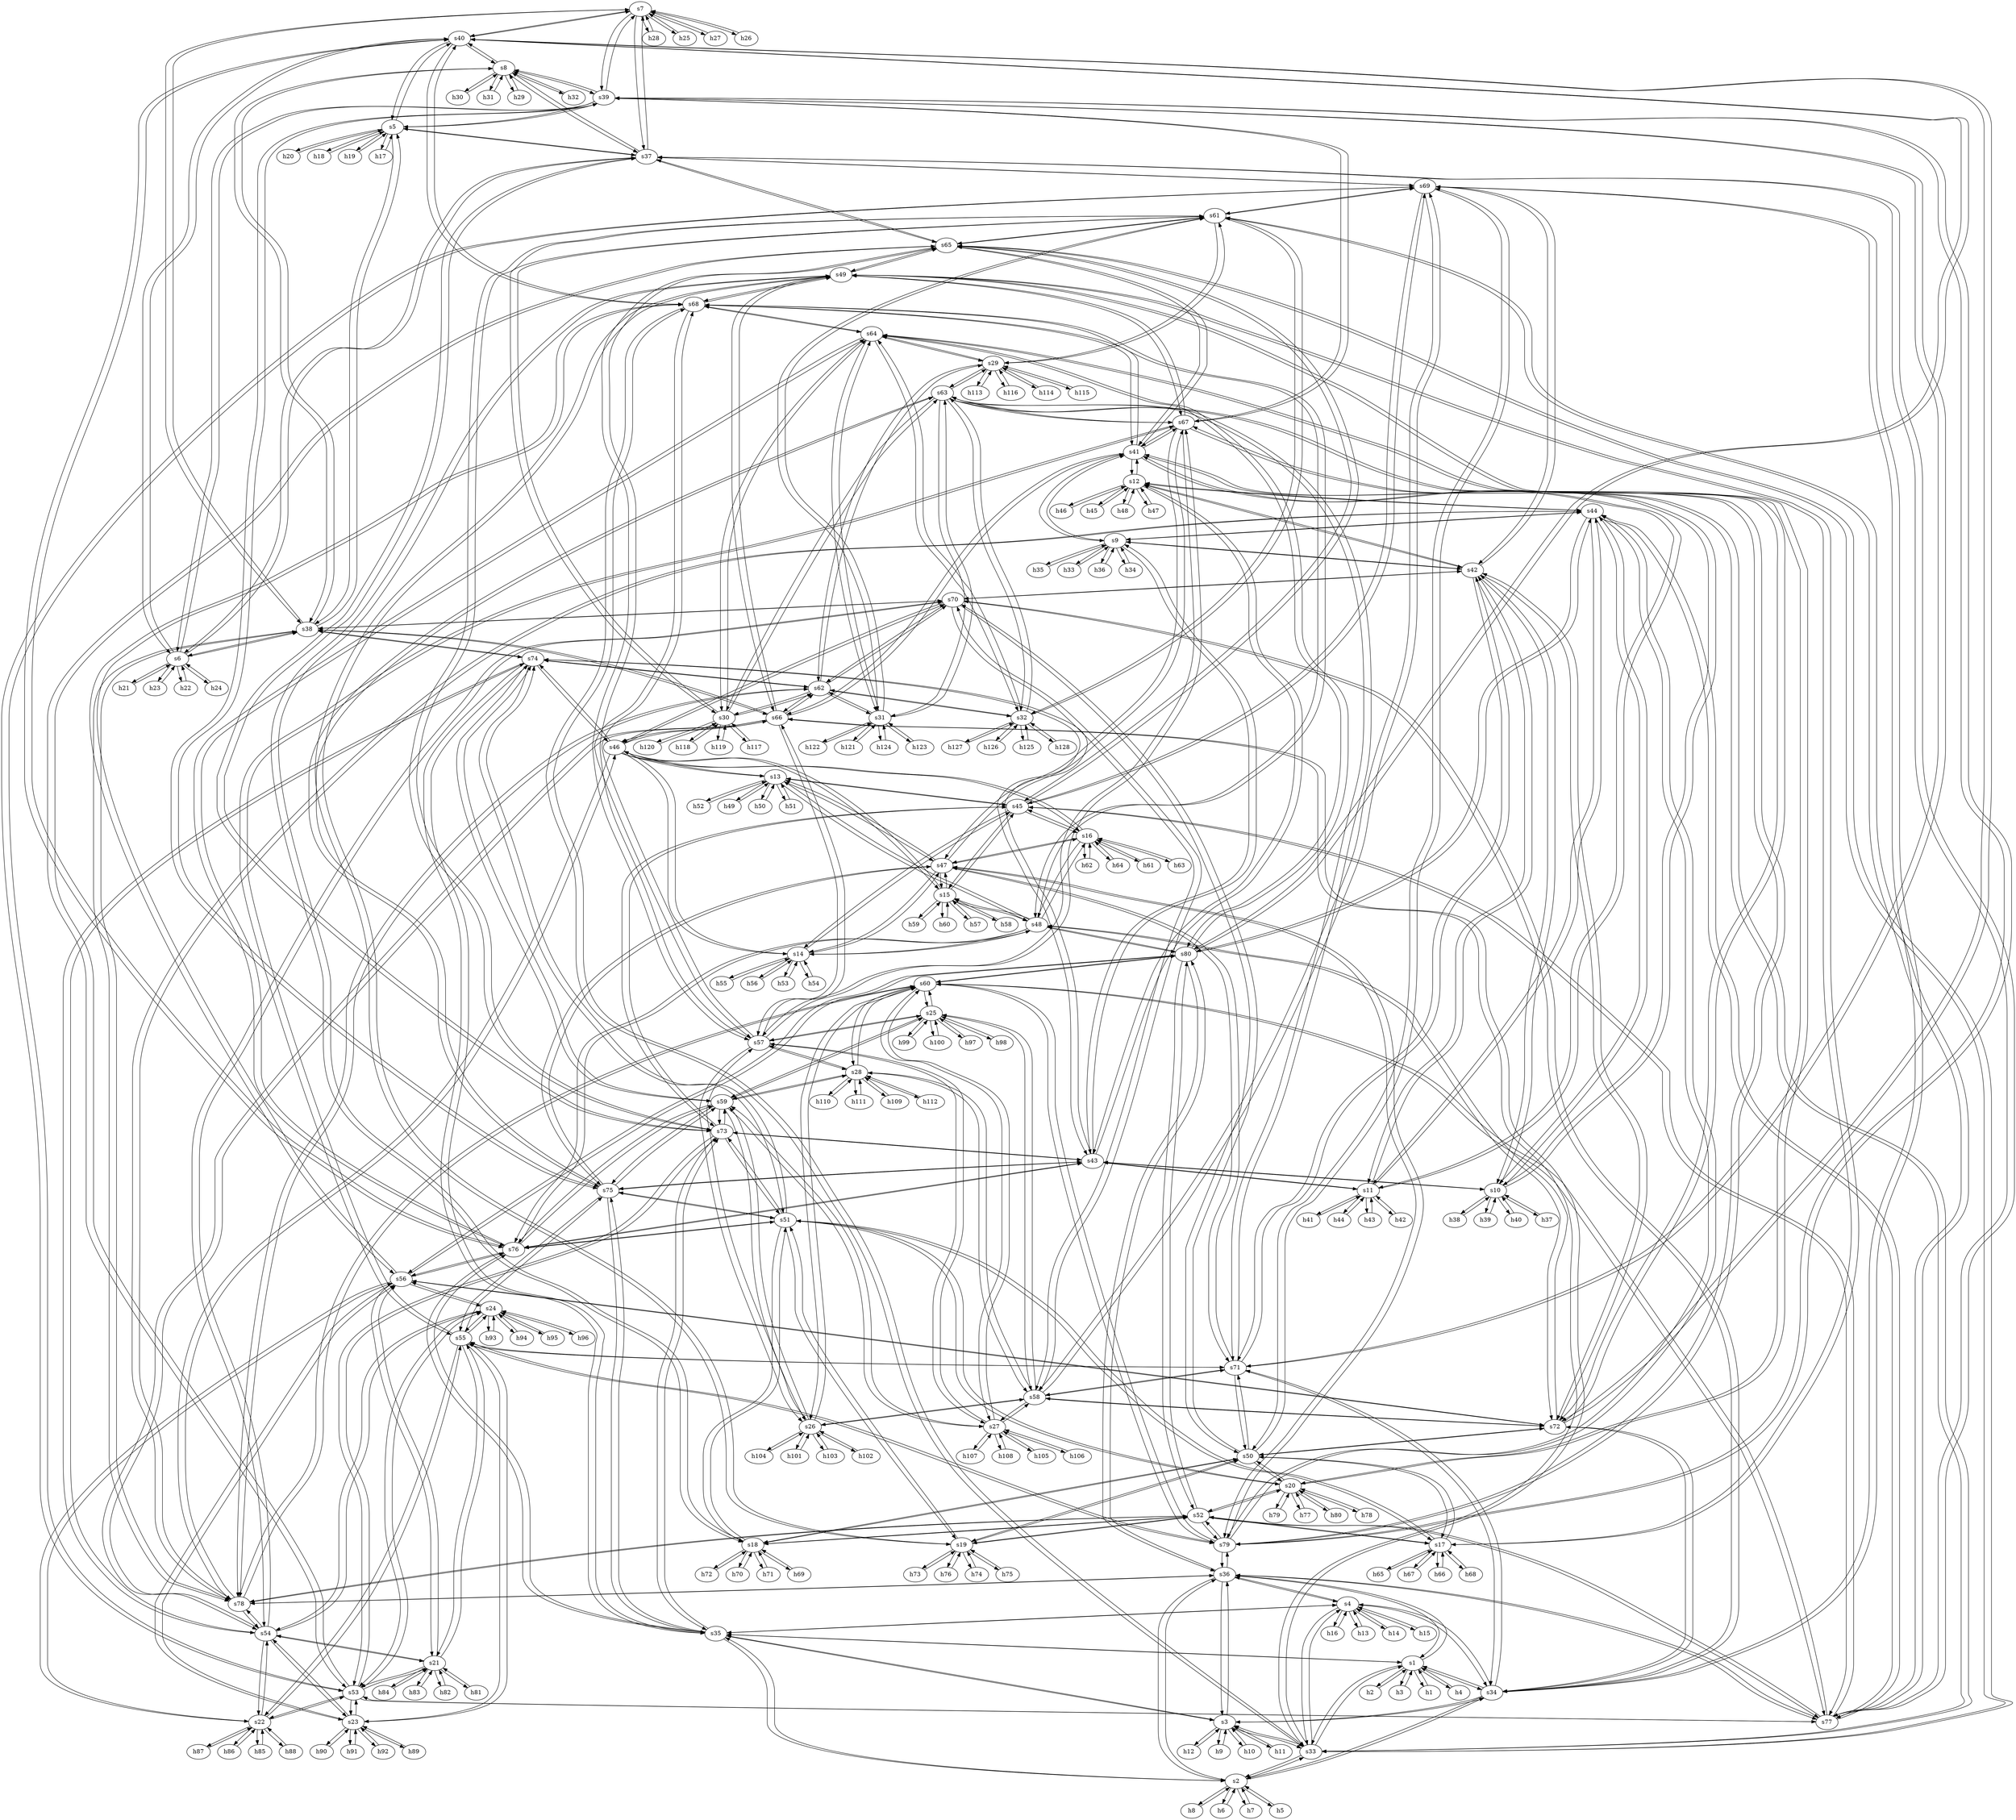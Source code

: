 strict digraph  {
	s7	 [id=7,
		level="edge",
		type=switch];
	s40	 [id=40,
		level=aggregation,
		type=switch];
	s7 -> s40	 [capacity="1Gbps",
		cost=1,
		dst_port=2,
		src_port=7];
	s39	 [id=39,
		level=aggregation,
		type=switch];
	s7 -> s39	 [capacity="1Gbps",
		cost=1,
		dst_port=2,
		src_port=6];
	s37	 [id=37,
		level=aggregation,
		type=switch];
	s7 -> s37	 [capacity="1Gbps",
		cost=1,
		dst_port=2,
		src_port=4];
	s38	 [id=38,
		level=aggregation,
		type=switch];
	s7 -> s38	 [capacity="1Gbps",
		cost=1,
		dst_port=2,
		src_port=5];
	h28	 [ip="111.0.0.28",
		mac="0:0:0:0:0:1c",
		type=host];
	s7 -> h28	 [capacity="1Gbps",
		cost=1,
		dst_port=0,
		src_port=3];
	h25	 [ip="111.0.0.25",
		mac="0:0:0:0:0:19",
		type=host];
	s7 -> h25	 [capacity="1Gbps",
		cost=1,
		dst_port=0,
		src_port=0];
	h27	 [ip="111.0.0.27",
		mac="0:0:0:0:0:1b",
		type=host];
	s7 -> h27	 [capacity="1Gbps",
		cost=1,
		dst_port=0,
		src_port=2];
	h26	 [ip="111.0.0.26",
		mac="0:0:0:0:0:1a",
		type=host];
	s7 -> h26	 [capacity="1Gbps",
		cost=1,
		dst_port=0,
		src_port=1];
	s6	 [id=6,
		level="edge",
		type=switch];
	s6 -> s40	 [capacity="1Gbps",
		cost=1,
		dst_port=1,
		src_port=7];
	s6 -> s39	 [capacity="1Gbps",
		cost=1,
		dst_port=1,
		src_port=6];
	s6 -> s37	 [capacity="1Gbps",
		cost=1,
		dst_port=1,
		src_port=4];
	s6 -> s38	 [capacity="1Gbps",
		cost=1,
		dst_port=1,
		src_port=5];
	h24	 [ip="111.0.0.24",
		mac="0:0:0:0:0:18",
		type=host];
	s6 -> h24	 [capacity="1Gbps",
		cost=1,
		dst_port=0,
		src_port=3];
	h21	 [ip="111.0.0.21",
		mac="0:0:0:0:0:15",
		type=host];
	s6 -> h21	 [capacity="1Gbps",
		cost=1,
		dst_port=0,
		src_port=0];
	h23	 [ip="111.0.0.23",
		mac="0:0:0:0:0:17",
		type=host];
	s6 -> h23	 [capacity="1Gbps",
		cost=1,
		dst_port=0,
		src_port=2];
	h22	 [ip="111.0.0.22",
		mac="0:0:0:0:0:16",
		type=host];
	s6 -> h22	 [capacity="1Gbps",
		cost=1,
		dst_port=0,
		src_port=1];
	h47	 [ip="111.0.0.47",
		mac="0:0:0:0:0:2f",
		type=host];
	s12	 [id=12,
		level="edge",
		type=switch];
	h47 -> s12	 [capacity="1Gbps",
		cost=1,
		dst_port=2,
		src_port=0];
	h46	 [ip="111.0.0.46",
		mac="0:0:0:0:0:2e",
		type=host];
	h46 -> s12	 [capacity="1Gbps",
		cost=1,
		dst_port=1,
		src_port=0];
	h45	 [ip="111.0.0.45",
		mac="0:0:0:0:0:2d",
		type=host];
	h45 -> s12	 [capacity="1Gbps",
		cost=1,
		dst_port=0,
		src_port=0];
	h44	 [ip="111.0.0.44",
		mac="0:0:0:0:0:2c",
		type=host];
	s11	 [id=11,
		level="edge",
		type=switch];
	h44 -> s11	 [capacity="1Gbps",
		cost=1,
		dst_port=3,
		src_port=0];
	h43	 [ip="111.0.0.43",
		mac="0:0:0:0:0:2b",
		type=host];
	h43 -> s11	 [capacity="1Gbps",
		cost=1,
		dst_port=2,
		src_port=0];
	h42	 [ip="111.0.0.42",
		mac="0:0:0:0:0:2a",
		type=host];
	h42 -> s11	 [capacity="1Gbps",
		cost=1,
		dst_port=1,
		src_port=0];
	h41	 [ip="111.0.0.41",
		mac="0:0:0:0:0:29",
		type=host];
	h41 -> s11	 [capacity="1Gbps",
		cost=1,
		dst_port=0,
		src_port=0];
	h40	 [ip="111.0.0.40",
		mac="0:0:0:0:0:28",
		type=host];
	s10	 [id=10,
		level="edge",
		type=switch];
	h40 -> s10	 [capacity="1Gbps",
		cost=1,
		dst_port=3,
		src_port=0];
	s4	 [id=4,
		level="edge",
		type=switch];
	s35	 [id=35,
		level=aggregation,
		type=switch];
	s4 -> s35	 [capacity="1Gbps",
		cost=1,
		dst_port=3,
		src_port=6];
	s34	 [id=34,
		level=aggregation,
		type=switch];
	s4 -> s34	 [capacity="1Gbps",
		cost=1,
		dst_port=3,
		src_port=5];
	s33	 [id=33,
		level=aggregation,
		type=switch];
	s4 -> s33	 [capacity="1Gbps",
		cost=1,
		dst_port=3,
		src_port=4];
	h13	 [ip="111.0.0.13",
		mac="0:0:0:0:0:d",
		type=host];
	s4 -> h13	 [capacity="1Gbps",
		cost=1,
		dst_port=0,
		src_port=0];
	h14	 [ip="111.0.0.14",
		mac="0:0:0:0:0:e",
		type=host];
	s4 -> h14	 [capacity="1Gbps",
		cost=1,
		dst_port=0,
		src_port=1];
	h15	 [ip="111.0.0.15",
		mac="0:0:0:0:0:f",
		type=host];
	s4 -> h15	 [capacity="1Gbps",
		cost=1,
		dst_port=0,
		src_port=2];
	h16	 [ip="111.0.0.16",
		mac="0:0:0:0:0:10",
		type=host];
	s4 -> h16	 [capacity="1Gbps",
		cost=1,
		dst_port=0,
		src_port=3];
	s36	 [id=36,
		level=aggregation,
		type=switch];
	s4 -> s36	 [capacity="1Gbps",
		cost=1,
		dst_port=3,
		src_port=7];
	h49	 [ip="111.0.0.49",
		mac="0:0:0:0:0:31",
		type=host];
	s13	 [id=13,
		level="edge",
		type=switch];
	h49 -> s13	 [capacity="1Gbps",
		cost=1,
		dst_port=0,
		src_port=0];
	h48	 [ip="111.0.0.48",
		mac="0:0:0:0:0:30",
		type=host];
	h48 -> s12	 [capacity="1Gbps",
		cost=1,
		dst_port=3,
		src_port=0];
	s57	 [id=57,
		level=aggregation,
		type=switch];
	s68	 [id=68,
		level=core,
		type=switch];
	s57 -> s68	 [abtype=0,
		capacity="1Gbps",
		cost=1,
		dst_port=6,
		src_port=7];
	s66	 [id=66,
		level=core,
		type=switch];
	s57 -> s66	 [abtype=0,
		capacity="1Gbps",
		cost=1,
		dst_port=6,
		src_port=5];
	s67	 [id=67,
		level=core,
		type=switch];
	s57 -> s67	 [abtype=0,
		capacity="1Gbps",
		cost=1,
		dst_port=6,
		src_port=6];
	s65	 [id=65,
		level=core,
		type=switch];
	s57 -> s65	 [abtype=0,
		capacity="1Gbps",
		cost=1,
		dst_port=6,
		src_port=4];
	s25	 [id=25,
		level="edge",
		type=switch];
	s57 -> s25	 [capacity="1Gbps",
		cost=1,
		dst_port=4,
		src_port=0];
	s26	 [id=26,
		level="edge",
		type=switch];
	s57 -> s26	 [capacity="1Gbps",
		cost=1,
		dst_port=4,
		src_port=1];
	s27	 [id=27,
		level="edge",
		type=switch];
	s57 -> s27	 [capacity="1Gbps",
		cost=1,
		dst_port=4,
		src_port=2];
	s28	 [id=28,
		level="edge",
		type=switch];
	s57 -> s28	 [capacity="1Gbps",
		cost=1,
		dst_port=4,
		src_port=3];
	s56	 [id=56,
		level=aggregation,
		type=switch];
	s72	 [id=72,
		level=core,
		type=switch];
	s56 -> s72	 [abtype=1,
		capacity="1Gbps",
		cost=1,
		dst_port=5,
		src_port=5];
	s76	 [id=76,
		level=core,
		type=switch];
	s56 -> s76	 [abtype=1,
		capacity="1Gbps",
		cost=1,
		dst_port=5,
		src_port=6];
	s56 -> s68	 [abtype=1,
		capacity="1Gbps",
		cost=1,
		dst_port=5,
		src_port=4];
	s80	 [id=80,
		level=core,
		type=switch];
	s56 -> s80	 [abtype=1,
		capacity="1Gbps",
		cost=1,
		dst_port=5,
		src_port=7];
	s23	 [id=23,
		level="edge",
		type=switch];
	s56 -> s23	 [capacity="1Gbps",
		cost=1,
		dst_port=7,
		src_port=2];
	s22	 [id=22,
		level="edge",
		type=switch];
	s56 -> s22	 [capacity="1Gbps",
		cost=1,
		dst_port=7,
		src_port=1];
	s21	 [id=21,
		level="edge",
		type=switch];
	s56 -> s21	 [capacity="1Gbps",
		cost=1,
		dst_port=7,
		src_port=0];
	s24	 [id=24,
		level="edge",
		type=switch];
	s56 -> s24	 [capacity="1Gbps",
		cost=1,
		dst_port=7,
		src_port=3];
	s55	 [id=55,
		level=aggregation,
		type=switch];
	s79	 [id=79,
		level=core,
		type=switch];
	s55 -> s79	 [abtype=1,
		capacity="1Gbps",
		cost=1,
		dst_port=5,
		src_port=7];
	s71	 [id=71,
		level=core,
		type=switch];
	s55 -> s71	 [abtype=1,
		capacity="1Gbps",
		cost=1,
		dst_port=5,
		src_port=5];
	s75	 [id=75,
		level=core,
		type=switch];
	s55 -> s75	 [abtype=1,
		capacity="1Gbps",
		cost=1,
		dst_port=5,
		src_port=6];
	s55 -> s67	 [abtype=1,
		capacity="1Gbps",
		cost=1,
		dst_port=5,
		src_port=4];
	s55 -> s23	 [capacity="1Gbps",
		cost=1,
		dst_port=6,
		src_port=2];
	s55 -> s22	 [capacity="1Gbps",
		cost=1,
		dst_port=6,
		src_port=1];
	s55 -> s21	 [capacity="1Gbps",
		cost=1,
		dst_port=6,
		src_port=0];
	s55 -> s24	 [capacity="1Gbps",
		cost=1,
		dst_port=6,
		src_port=3];
	s54	 [id=54,
		level=aggregation,
		type=switch];
	s78	 [id=78,
		level=core,
		type=switch];
	s54 -> s78	 [abtype=1,
		capacity="1Gbps",
		cost=1,
		dst_port=5,
		src_port=7];
	s70	 [id=70,
		level=core,
		type=switch];
	s54 -> s70	 [abtype=1,
		capacity="1Gbps",
		cost=1,
		dst_port=5,
		src_port=5];
	s74	 [id=74,
		level=core,
		type=switch];
	s54 -> s74	 [abtype=1,
		capacity="1Gbps",
		cost=1,
		dst_port=5,
		src_port=6];
	s54 -> s66	 [abtype=1,
		capacity="1Gbps",
		cost=1,
		dst_port=5,
		src_port=4];
	s54 -> s23	 [capacity="1Gbps",
		cost=1,
		dst_port=5,
		src_port=2];
	s54 -> s22	 [capacity="1Gbps",
		cost=1,
		dst_port=5,
		src_port=1];
	s54 -> s21	 [capacity="1Gbps",
		cost=1,
		dst_port=5,
		src_port=0];
	s54 -> s24	 [capacity="1Gbps",
		cost=1,
		dst_port=5,
		src_port=3];
	s53	 [id=53,
		level=aggregation,
		type=switch];
	s73	 [id=73,
		level=core,
		type=switch];
	s53 -> s73	 [abtype=1,
		capacity="1Gbps",
		cost=1,
		dst_port=5,
		src_port=6];
	s77	 [id=77,
		level=core,
		type=switch];
	s53 -> s77	 [abtype=1,
		capacity="1Gbps",
		cost=1,
		dst_port=5,
		src_port=7];
	s69	 [id=69,
		level=core,
		type=switch];
	s53 -> s69	 [abtype=1,
		capacity="1Gbps",
		cost=1,
		dst_port=5,
		src_port=5];
	s53 -> s65	 [abtype=1,
		capacity="1Gbps",
		cost=1,
		dst_port=5,
		src_port=4];
	s53 -> s23	 [capacity="1Gbps",
		cost=1,
		dst_port=4,
		src_port=2];
	s53 -> s22	 [capacity="1Gbps",
		cost=1,
		dst_port=4,
		src_port=1];
	s53 -> s21	 [capacity="1Gbps",
		cost=1,
		dst_port=4,
		src_port=0];
	s53 -> s24	 [capacity="1Gbps",
		cost=1,
		dst_port=4,
		src_port=3];
	s52	 [id=52,
		level=aggregation,
		type=switch];
	s52 -> s79	 [abtype=0,
		capacity="1Gbps",
		cost=1,
		dst_port=4,
		src_port=6];
	s52 -> s78	 [abtype=0,
		capacity="1Gbps",
		cost=1,
		dst_port=4,
		src_port=5];
	s52 -> s77	 [abtype=0,
		capacity="1Gbps",
		cost=1,
		dst_port=4,
		src_port=4];
	s19	 [id=19,
		level="edge",
		type=switch];
	s52 -> s19	 [capacity="1Gbps",
		cost=1,
		dst_port=7,
		src_port=2];
	s18	 [id=18,
		level="edge",
		type=switch];
	s52 -> s18	 [capacity="1Gbps",
		cost=1,
		dst_port=7,
		src_port=1];
	s17	 [id=17,
		level="edge",
		type=switch];
	s52 -> s17	 [capacity="1Gbps",
		cost=1,
		dst_port=7,
		src_port=0];
	s52 -> s80	 [abtype=0,
		capacity="1Gbps",
		cost=1,
		dst_port=4,
		src_port=7];
	s20	 [id=20,
		level="edge",
		type=switch];
	s52 -> s20	 [capacity="1Gbps",
		cost=1,
		dst_port=7,
		src_port=3];
	s51	 [id=51,
		level=aggregation,
		type=switch];
	s51 -> s73	 [abtype=0,
		capacity="1Gbps",
		cost=1,
		dst_port=4,
		src_port=4];
	s51 -> s75	 [abtype=0,
		capacity="1Gbps",
		cost=1,
		dst_port=4,
		src_port=6];
	s51 -> s74	 [abtype=0,
		capacity="1Gbps",
		cost=1,
		dst_port=4,
		src_port=5];
	s51 -> s76	 [abtype=0,
		capacity="1Gbps",
		cost=1,
		dst_port=4,
		src_port=7];
	s51 -> s19	 [capacity="1Gbps",
		cost=1,
		dst_port=6,
		src_port=2];
	s51 -> s18	 [capacity="1Gbps",
		cost=1,
		dst_port=6,
		src_port=1];
	s51 -> s17	 [capacity="1Gbps",
		cost=1,
		dst_port=6,
		src_port=0];
	s51 -> s20	 [capacity="1Gbps",
		cost=1,
		dst_port=6,
		src_port=3];
	s50	 [id=50,
		level=aggregation,
		type=switch];
	s50 -> s71	 [abtype=0,
		capacity="1Gbps",
		cost=1,
		dst_port=4,
		src_port=6];
	s50 -> s70	 [abtype=0,
		capacity="1Gbps",
		cost=1,
		dst_port=4,
		src_port=5];
	s50 -> s72	 [abtype=0,
		capacity="1Gbps",
		cost=1,
		dst_port=4,
		src_port=7];
	s50 -> s19	 [capacity="1Gbps",
		cost=1,
		dst_port=5,
		src_port=2];
	s50 -> s18	 [capacity="1Gbps",
		cost=1,
		dst_port=5,
		src_port=1];
	s50 -> s17	 [capacity="1Gbps",
		cost=1,
		dst_port=5,
		src_port=0];
	s50 -> s69	 [abtype=0,
		capacity="1Gbps",
		cost=1,
		dst_port=4,
		src_port=4];
	s50 -> s20	 [capacity="1Gbps",
		cost=1,
		dst_port=5,
		src_port=3];
	s59	 [id=59,
		level=aggregation,
		type=switch];
	s59 -> s73	 [abtype=0,
		capacity="1Gbps",
		cost=1,
		dst_port=6,
		src_port=4];
	s59 -> s75	 [abtype=0,
		capacity="1Gbps",
		cost=1,
		dst_port=6,
		src_port=6];
	s59 -> s74	 [abtype=0,
		capacity="1Gbps",
		cost=1,
		dst_port=6,
		src_port=5];
	s59 -> s76	 [abtype=0,
		capacity="1Gbps",
		cost=1,
		dst_port=6,
		src_port=7];
	s59 -> s25	 [capacity="1Gbps",
		cost=1,
		dst_port=6,
		src_port=0];
	s59 -> s26	 [capacity="1Gbps",
		cost=1,
		dst_port=6,
		src_port=1];
	s59 -> s27	 [capacity="1Gbps",
		cost=1,
		dst_port=6,
		src_port=2];
	s59 -> s28	 [capacity="1Gbps",
		cost=1,
		dst_port=6,
		src_port=3];
	s58	 [id=58,
		level=aggregation,
		type=switch];
	s58 -> s71	 [abtype=0,
		capacity="1Gbps",
		cost=1,
		dst_port=6,
		src_port=6];
	s58 -> s70	 [abtype=0,
		capacity="1Gbps",
		cost=1,
		dst_port=6,
		src_port=5];
	s58 -> s72	 [abtype=0,
		capacity="1Gbps",
		cost=1,
		dst_port=6,
		src_port=7];
	s58 -> s69	 [abtype=0,
		capacity="1Gbps",
		cost=1,
		dst_port=6,
		src_port=4];
	s58 -> s25	 [capacity="1Gbps",
		cost=1,
		dst_port=5,
		src_port=0];
	s58 -> s26	 [capacity="1Gbps",
		cost=1,
		dst_port=5,
		src_port=1];
	s58 -> s27	 [capacity="1Gbps",
		cost=1,
		dst_port=5,
		src_port=2];
	s58 -> s28	 [capacity="1Gbps",
		cost=1,
		dst_port=5,
		src_port=3];
	h128	 [ip="111.0.0.128",
		mac="0:0:0:0:0:80",
		type=host];
	s32	 [id=32,
		level="edge",
		type=switch];
	h128 -> s32	 [capacity="1Gbps",
		cost=1,
		dst_port=3,
		src_port=0];
	h127	 [ip="111.0.0.127",
		mac="0:0:0:0:0:7f",
		type=host];
	h127 -> s32	 [capacity="1Gbps",
		cost=1,
		dst_port=2,
		src_port=0];
	h126	 [ip="111.0.0.126",
		mac="0:0:0:0:0:7e",
		type=host];
	h126 -> s32	 [capacity="1Gbps",
		cost=1,
		dst_port=1,
		src_port=0];
	h125	 [ip="111.0.0.125",
		mac="0:0:0:0:0:7d",
		type=host];
	h125 -> s32	 [capacity="1Gbps",
		cost=1,
		dst_port=0,
		src_port=0];
	h124	 [ip="111.0.0.124",
		mac="0:0:0:0:0:7c",
		type=host];
	s31	 [id=31,
		level="edge",
		type=switch];
	h124 -> s31	 [capacity="1Gbps",
		cost=1,
		dst_port=3,
		src_port=0];
	h123	 [ip="111.0.0.123",
		mac="0:0:0:0:0:7b",
		type=host];
	h123 -> s31	 [capacity="1Gbps",
		cost=1,
		dst_port=2,
		src_port=0];
	h122	 [ip="111.0.0.122",
		mac="0:0:0:0:0:7a",
		type=host];
	h122 -> s31	 [capacity="1Gbps",
		cost=1,
		dst_port=1,
		src_port=0];
	h121	 [ip="111.0.0.121",
		mac="0:0:0:0:0:79",
		type=host];
	h121 -> s31	 [capacity="1Gbps",
		cost=1,
		dst_port=0,
		src_port=0];
	h120	 [ip="111.0.0.120",
		mac="0:0:0:0:0:78",
		type=host];
	s30	 [id=30,
		level="edge",
		type=switch];
	h120 -> s30	 [capacity="1Gbps",
		cost=1,
		dst_port=3,
		src_port=0];
	h54	 [ip="111.0.0.54",
		mac="0:0:0:0:0:36",
		type=host];
	s14	 [id=14,
		level="edge",
		type=switch];
	h54 -> s14	 [capacity="1Gbps",
		cost=1,
		dst_port=1,
		src_port=0];
	h55	 [ip="111.0.0.55",
		mac="0:0:0:0:0:37",
		type=host];
	h55 -> s14	 [capacity="1Gbps",
		cost=1,
		dst_port=2,
		src_port=0];
	h56	 [ip="111.0.0.56",
		mac="0:0:0:0:0:38",
		type=host];
	h56 -> s14	 [capacity="1Gbps",
		cost=1,
		dst_port=3,
		src_port=0];
	h57	 [ip="111.0.0.57",
		mac="0:0:0:0:0:39",
		type=host];
	s15	 [id=15,
		level="edge",
		type=switch];
	h57 -> s15	 [capacity="1Gbps",
		cost=1,
		dst_port=0,
		src_port=0];
	h50	 [ip="111.0.0.50",
		mac="0:0:0:0:0:32",
		type=host];
	h50 -> s13	 [capacity="1Gbps",
		cost=1,
		dst_port=1,
		src_port=0];
	h51	 [ip="111.0.0.51",
		mac="0:0:0:0:0:33",
		type=host];
	h51 -> s13	 [capacity="1Gbps",
		cost=1,
		dst_port=2,
		src_port=0];
	h52	 [ip="111.0.0.52",
		mac="0:0:0:0:0:34",
		type=host];
	h52 -> s13	 [capacity="1Gbps",
		cost=1,
		dst_port=3,
		src_port=0];
	h53	 [ip="111.0.0.53",
		mac="0:0:0:0:0:35",
		type=host];
	h53 -> s14	 [capacity="1Gbps",
		cost=1,
		dst_port=0,
		src_port=0];
	h58	 [ip="111.0.0.58",
		mac="0:0:0:0:0:3a",
		type=host];
	h58 -> s15	 [capacity="1Gbps",
		cost=1,
		dst_port=1,
		src_port=0];
	h59	 [ip="111.0.0.59",
		mac="0:0:0:0:0:3b",
		type=host];
	h59 -> s15	 [capacity="1Gbps",
		cost=1,
		dst_port=2,
		src_port=0];
	s44	 [id=44,
		level=aggregation,
		type=switch];
	s44 -> s79	 [abtype=0,
		capacity="1Gbps",
		cost=1,
		dst_port=2,
		src_port=6];
	s44 -> s78	 [abtype=0,
		capacity="1Gbps",
		cost=1,
		dst_port=2,
		src_port=5];
	s44 -> s77	 [abtype=0,
		capacity="1Gbps",
		cost=1,
		dst_port=2,
		src_port=4];
	s44 -> s12	 [capacity="1Gbps",
		cost=1,
		dst_port=7,
		src_port=3];
	s44 -> s11	 [capacity="1Gbps",
		cost=1,
		dst_port=7,
		src_port=2];
	s44 -> s10	 [capacity="1Gbps",
		cost=1,
		dst_port=7,
		src_port=1];
	s44 -> s80	 [abtype=0,
		capacity="1Gbps",
		cost=1,
		dst_port=2,
		src_port=7];
	s9	 [id=9,
		level="edge",
		type=switch];
	s44 -> s9	 [capacity="1Gbps",
		cost=1,
		dst_port=7,
		src_port=0];
	s45	 [id=45,
		level=aggregation,
		type=switch];
	s45 -> s73	 [abtype=1,
		capacity="1Gbps",
		cost=1,
		dst_port=3,
		src_port=6];
	s45 -> s77	 [abtype=1,
		capacity="1Gbps",
		cost=1,
		dst_port=3,
		src_port=7];
	s45 -> s13	 [capacity="1Gbps",
		cost=1,
		dst_port=4,
		src_port=0];
	s16	 [id=16,
		level="edge",
		type=switch];
	s45 -> s16	 [capacity="1Gbps",
		cost=1,
		dst_port=4,
		src_port=3];
	s45 -> s15	 [capacity="1Gbps",
		cost=1,
		dst_port=4,
		src_port=2];
	s45 -> s14	 [capacity="1Gbps",
		cost=1,
		dst_port=4,
		src_port=1];
	s45 -> s69	 [abtype=1,
		capacity="1Gbps",
		cost=1,
		dst_port=3,
		src_port=5];
	s45 -> s65	 [abtype=1,
		capacity="1Gbps",
		cost=1,
		dst_port=3,
		src_port=4];
	s46	 [id=46,
		level=aggregation,
		type=switch];
	s46 -> s78	 [abtype=1,
		capacity="1Gbps",
		cost=1,
		dst_port=3,
		src_port=7];
	s46 -> s70	 [abtype=1,
		capacity="1Gbps",
		cost=1,
		dst_port=3,
		src_port=5];
	s46 -> s74	 [abtype=1,
		capacity="1Gbps",
		cost=1,
		dst_port=3,
		src_port=6];
	s46 -> s13	 [capacity="1Gbps",
		cost=1,
		dst_port=5,
		src_port=0];
	s46 -> s16	 [capacity="1Gbps",
		cost=1,
		dst_port=5,
		src_port=3];
	s46 -> s15	 [capacity="1Gbps",
		cost=1,
		dst_port=5,
		src_port=2];
	s46 -> s14	 [capacity="1Gbps",
		cost=1,
		dst_port=5,
		src_port=1];
	s46 -> s66	 [abtype=1,
		capacity="1Gbps",
		cost=1,
		dst_port=3,
		src_port=4];
	s47	 [id=47,
		level=aggregation,
		type=switch];
	s47 -> s79	 [abtype=1,
		capacity="1Gbps",
		cost=1,
		dst_port=3,
		src_port=7];
	s47 -> s71	 [abtype=1,
		capacity="1Gbps",
		cost=1,
		dst_port=3,
		src_port=5];
	s47 -> s75	 [abtype=1,
		capacity="1Gbps",
		cost=1,
		dst_port=3,
		src_port=6];
	s47 -> s13	 [capacity="1Gbps",
		cost=1,
		dst_port=6,
		src_port=0];
	s47 -> s16	 [capacity="1Gbps",
		cost=1,
		dst_port=6,
		src_port=3];
	s47 -> s15	 [capacity="1Gbps",
		cost=1,
		dst_port=6,
		src_port=2];
	s47 -> s14	 [capacity="1Gbps",
		cost=1,
		dst_port=6,
		src_port=1];
	s47 -> s67	 [abtype=1,
		capacity="1Gbps",
		cost=1,
		dst_port=3,
		src_port=4];
	s40 -> s7	 [capacity="1Gbps",
		cost=1,
		dst_port=7,
		src_port=2];
	s40 -> s6	 [capacity="1Gbps",
		cost=1,
		dst_port=7,
		src_port=1];
	s5	 [id=5,
		level="edge",
		type=switch];
	s40 -> s5	 [capacity="1Gbps",
		cost=1,
		dst_port=7,
		src_port=0];
	s40 -> s72	 [abtype=1,
		capacity="1Gbps",
		cost=1,
		dst_port=1,
		src_port=5];
	s40 -> s76	 [abtype=1,
		capacity="1Gbps",
		cost=1,
		dst_port=1,
		src_port=6];
	s40 -> s68	 [abtype=1,
		capacity="1Gbps",
		cost=1,
		dst_port=1,
		src_port=4];
	s40 -> s80	 [abtype=1,
		capacity="1Gbps",
		cost=1,
		dst_port=1,
		src_port=7];
	s8	 [id=8,
		level="edge",
		type=switch];
	s40 -> s8	 [capacity="1Gbps",
		cost=1,
		dst_port=7,
		src_port=3];
	s41	 [id=41,
		level=aggregation,
		type=switch];
	s41 -> s12	 [capacity="1Gbps",
		cost=1,
		dst_port=4,
		src_port=3];
	s41 -> s11	 [capacity="1Gbps",
		cost=1,
		dst_port=4,
		src_port=2];
	s41 -> s10	 [capacity="1Gbps",
		cost=1,
		dst_port=4,
		src_port=1];
	s41 -> s68	 [abtype=0,
		capacity="1Gbps",
		cost=1,
		dst_port=2,
		src_port=7];
	s41 -> s66	 [abtype=0,
		capacity="1Gbps",
		cost=1,
		dst_port=2,
		src_port=5];
	s41 -> s67	 [abtype=0,
		capacity="1Gbps",
		cost=1,
		dst_port=2,
		src_port=6];
	s41 -> s65	 [abtype=0,
		capacity="1Gbps",
		cost=1,
		dst_port=2,
		src_port=4];
	s41 -> s9	 [capacity="1Gbps",
		cost=1,
		dst_port=4,
		src_port=0];
	s42	 [id=42,
		level=aggregation,
		type=switch];
	s42 -> s71	 [abtype=0,
		capacity="1Gbps",
		cost=1,
		dst_port=2,
		src_port=6];
	s42 -> s70	 [abtype=0,
		capacity="1Gbps",
		cost=1,
		dst_port=2,
		src_port=5];
	s42 -> s72	 [abtype=0,
		capacity="1Gbps",
		cost=1,
		dst_port=2,
		src_port=7];
	s42 -> s12	 [capacity="1Gbps",
		cost=1,
		dst_port=5,
		src_port=3];
	s42 -> s11	 [capacity="1Gbps",
		cost=1,
		dst_port=5,
		src_port=2];
	s42 -> s10	 [capacity="1Gbps",
		cost=1,
		dst_port=5,
		src_port=1];
	s42 -> s69	 [abtype=0,
		capacity="1Gbps",
		cost=1,
		dst_port=2,
		src_port=4];
	s42 -> s9	 [capacity="1Gbps",
		cost=1,
		dst_port=5,
		src_port=0];
	s43	 [id=43,
		level=aggregation,
		type=switch];
	s43 -> s73	 [abtype=0,
		capacity="1Gbps",
		cost=1,
		dst_port=2,
		src_port=4];
	s43 -> s75	 [abtype=0,
		capacity="1Gbps",
		cost=1,
		dst_port=2,
		src_port=6];
	s43 -> s74	 [abtype=0,
		capacity="1Gbps",
		cost=1,
		dst_port=2,
		src_port=5];
	s43 -> s76	 [abtype=0,
		capacity="1Gbps",
		cost=1,
		dst_port=2,
		src_port=7];
	s43 -> s12	 [capacity="1Gbps",
		cost=1,
		dst_port=6,
		src_port=3];
	s43 -> s11	 [capacity="1Gbps",
		cost=1,
		dst_port=6,
		src_port=2];
	s43 -> s10	 [capacity="1Gbps",
		cost=1,
		dst_port=6,
		src_port=1];
	s43 -> s9	 [capacity="1Gbps",
		cost=1,
		dst_port=6,
		src_port=0];
	s48	 [id=48,
		level=aggregation,
		type=switch];
	s48 -> s72	 [abtype=1,
		capacity="1Gbps",
		cost=1,
		dst_port=3,
		src_port=5];
	s48 -> s76	 [abtype=1,
		capacity="1Gbps",
		cost=1,
		dst_port=3,
		src_port=6];
	s48 -> s13	 [capacity="1Gbps",
		cost=1,
		dst_port=7,
		src_port=0];
	s48 -> s16	 [capacity="1Gbps",
		cost=1,
		dst_port=7,
		src_port=3];
	s48 -> s15	 [capacity="1Gbps",
		cost=1,
		dst_port=7,
		src_port=2];
	s48 -> s14	 [capacity="1Gbps",
		cost=1,
		dst_port=7,
		src_port=1];
	s48 -> s68	 [abtype=1,
		capacity="1Gbps",
		cost=1,
		dst_port=3,
		src_port=4];
	s48 -> s80	 [abtype=1,
		capacity="1Gbps",
		cost=1,
		dst_port=3,
		src_port=7];
	s49	 [id=49,
		level=aggregation,
		type=switch];
	s49 -> s19	 [capacity="1Gbps",
		cost=1,
		dst_port=4,
		src_port=2];
	s49 -> s18	 [capacity="1Gbps",
		cost=1,
		dst_port=4,
		src_port=1];
	s49 -> s17	 [capacity="1Gbps",
		cost=1,
		dst_port=4,
		src_port=0];
	s49 -> s68	 [abtype=0,
		capacity="1Gbps",
		cost=1,
		dst_port=4,
		src_port=7];
	s49 -> s66	 [abtype=0,
		capacity="1Gbps",
		cost=1,
		dst_port=4,
		src_port=5];
	s49 -> s67	 [abtype=0,
		capacity="1Gbps",
		cost=1,
		dst_port=4,
		src_port=6];
	s49 -> s65	 [abtype=0,
		capacity="1Gbps",
		cost=1,
		dst_port=4,
		src_port=4];
	s49 -> s20	 [capacity="1Gbps",
		cost=1,
		dst_port=4,
		src_port=3];
	h118	 [ip="111.0.0.118",
		mac="0:0:0:0:0:76",
		type=host];
	h118 -> s30	 [capacity="1Gbps",
		cost=1,
		dst_port=1,
		src_port=0];
	h119	 [ip="111.0.0.119",
		mac="0:0:0:0:0:77",
		type=host];
	h119 -> s30	 [capacity="1Gbps",
		cost=1,
		dst_port=2,
		src_port=0];
	h112	 [ip="111.0.0.112",
		mac="0:0:0:0:0:70",
		type=host];
	h112 -> s28	 [capacity="1Gbps",
		cost=1,
		dst_port=3,
		src_port=0];
	h113	 [ip="111.0.0.113",
		mac="0:0:0:0:0:71",
		type=host];
	s29	 [id=29,
		level="edge",
		type=switch];
	h113 -> s29	 [capacity="1Gbps",
		cost=1,
		dst_port=0,
		src_port=0];
	h110	 [ip="111.0.0.110",
		mac="0:0:0:0:0:6e",
		type=host];
	h110 -> s28	 [capacity="1Gbps",
		cost=1,
		dst_port=1,
		src_port=0];
	h111	 [ip="111.0.0.111",
		mac="0:0:0:0:0:6f",
		type=host];
	h111 -> s28	 [capacity="1Gbps",
		cost=1,
		dst_port=2,
		src_port=0];
	h116	 [ip="111.0.0.116",
		mac="0:0:0:0:0:74",
		type=host];
	h116 -> s29	 [capacity="1Gbps",
		cost=1,
		dst_port=3,
		src_port=0];
	h117	 [ip="111.0.0.117",
		mac="0:0:0:0:0:75",
		type=host];
	h117 -> s30	 [capacity="1Gbps",
		cost=1,
		dst_port=0,
		src_port=0];
	h114	 [ip="111.0.0.114",
		mac="0:0:0:0:0:72",
		type=host];
	h114 -> s29	 [capacity="1Gbps",
		cost=1,
		dst_port=1,
		src_port=0];
	h115	 [ip="111.0.0.115",
		mac="0:0:0:0:0:73",
		type=host];
	h115 -> s29	 [capacity="1Gbps",
		cost=1,
		dst_port=2,
		src_port=0];
	h69	 [ip="111.0.0.69",
		mac="0:0:0:0:0:45",
		type=host];
	h69 -> s18	 [capacity="1Gbps",
		cost=1,
		dst_port=0,
		src_port=0];
	h68	 [ip="111.0.0.68",
		mac="0:0:0:0:0:44",
		type=host];
	h68 -> s17	 [capacity="1Gbps",
		cost=1,
		dst_port=3,
		src_port=0];
	h61	 [ip="111.0.0.61",
		mac="0:0:0:0:0:3d",
		type=host];
	h61 -> s16	 [capacity="1Gbps",
		cost=1,
		dst_port=0,
		src_port=0];
	h60	 [ip="111.0.0.60",
		mac="0:0:0:0:0:3c",
		type=host];
	h60 -> s15	 [capacity="1Gbps",
		cost=1,
		dst_port=3,
		src_port=0];
	h63	 [ip="111.0.0.63",
		mac="0:0:0:0:0:3f",
		type=host];
	h63 -> s16	 [capacity="1Gbps",
		cost=1,
		dst_port=2,
		src_port=0];
	h62	 [ip="111.0.0.62",
		mac="0:0:0:0:0:3e",
		type=host];
	h62 -> s16	 [capacity="1Gbps",
		cost=1,
		dst_port=1,
		src_port=0];
	h65	 [ip="111.0.0.65",
		mac="0:0:0:0:0:41",
		type=host];
	h65 -> s17	 [capacity="1Gbps",
		cost=1,
		dst_port=0,
		src_port=0];
	h64	 [ip="111.0.0.64",
		mac="0:0:0:0:0:40",
		type=host];
	h64 -> s16	 [capacity="1Gbps",
		cost=1,
		dst_port=3,
		src_port=0];
	h67	 [ip="111.0.0.67",
		mac="0:0:0:0:0:43",
		type=host];
	h67 -> s17	 [capacity="1Gbps",
		cost=1,
		dst_port=2,
		src_port=0];
	h66	 [ip="111.0.0.66",
		mac="0:0:0:0:0:42",
		type=host];
	h66 -> s17	 [capacity="1Gbps",
		cost=1,
		dst_port=1,
		src_port=0];
	s79 -> s55	 [abtype=1,
		capacity="1Gbps",
		cost=1,
		dst_port=7,
		src_port=5];
	s79 -> s52	 [abtype=0,
		capacity="1Gbps",
		cost=1,
		dst_port=6,
		src_port=4];
	s79 -> s44	 [abtype=0,
		capacity="1Gbps",
		cost=1,
		dst_port=6,
		src_port=2];
	s79 -> s47	 [abtype=1,
		capacity="1Gbps",
		cost=1,
		dst_port=7,
		src_port=3];
	s63	 [id=63,
		level=aggregation,
		type=switch];
	s79 -> s63	 [abtype=1,
		capacity="1Gbps",
		cost=1,
		dst_port=7,
		src_port=7];
	s60	 [id=60,
		level=aggregation,
		type=switch];
	s79 -> s60	 [abtype=0,
		capacity="1Gbps",
		cost=1,
		dst_port=6,
		src_port=6];
	s79 -> s39	 [abtype=1,
		capacity="1Gbps",
		cost=1,
		dst_port=7,
		src_port=1];
	s79 -> s36	 [abtype=0,
		capacity="1Gbps",
		cost=1,
		dst_port=6,
		src_port=0];
	s78 -> s54	 [abtype=1,
		capacity="1Gbps",
		cost=1,
		dst_port=7,
		src_port=5];
	s78 -> s52	 [abtype=0,
		capacity="1Gbps",
		cost=1,
		dst_port=5,
		src_port=4];
	s78 -> s44	 [abtype=0,
		capacity="1Gbps",
		cost=1,
		dst_port=5,
		src_port=2];
	s78 -> s46	 [abtype=1,
		capacity="1Gbps",
		cost=1,
		dst_port=7,
		src_port=3];
	s62	 [id=62,
		level=aggregation,
		type=switch];
	s78 -> s62	 [abtype=1,
		capacity="1Gbps",
		cost=1,
		dst_port=7,
		src_port=7];
	s78 -> s60	 [abtype=0,
		capacity="1Gbps",
		cost=1,
		dst_port=5,
		src_port=6];
	s78 -> s38	 [abtype=1,
		capacity="1Gbps",
		cost=1,
		dst_port=7,
		src_port=1];
	s78 -> s36	 [abtype=0,
		capacity="1Gbps",
		cost=1,
		dst_port=5,
		src_port=0];
	s5 -> s40	 [capacity="1Gbps",
		cost=1,
		dst_port=0,
		src_port=7];
	s5 -> s39	 [capacity="1Gbps",
		cost=1,
		dst_port=0,
		src_port=6];
	s5 -> s37	 [capacity="1Gbps",
		cost=1,
		dst_port=0,
		src_port=4];
	h18	 [ip="111.0.0.18",
		mac="0:0:0:0:0:12",
		type=host];
	s5 -> h18	 [capacity="1Gbps",
		cost=1,
		dst_port=0,
		src_port=1];
	h19	 [ip="111.0.0.19",
		mac="0:0:0:0:0:13",
		type=host];
	s5 -> h19	 [capacity="1Gbps",
		cost=1,
		dst_port=0,
		src_port=2];
	h17	 [ip="111.0.0.17",
		mac="0:0:0:0:0:11",
		type=host];
	s5 -> h17	 [capacity="1Gbps",
		cost=1,
		dst_port=0,
		src_port=0];
	s5 -> s38	 [capacity="1Gbps",
		cost=1,
		dst_port=0,
		src_port=5];
	h20	 [ip="111.0.0.20",
		mac="0:0:0:0:0:14",
		type=host];
	s5 -> h20	 [capacity="1Gbps",
		cost=1,
		dst_port=0,
		src_port=3];
	s71 -> s55	 [abtype=1,
		capacity="1Gbps",
		cost=1,
		dst_port=5,
		src_port=5];
	s71 -> s50	 [abtype=0,
		capacity="1Gbps",
		cost=1,
		dst_port=6,
		src_port=4];
	s71 -> s58	 [abtype=0,
		capacity="1Gbps",
		cost=1,
		dst_port=6,
		src_port=6];
	s71 -> s47	 [abtype=1,
		capacity="1Gbps",
		cost=1,
		dst_port=5,
		src_port=3];
	s71 -> s42	 [abtype=0,
		capacity="1Gbps",
		cost=1,
		dst_port=6,
		src_port=2];
	s71 -> s63	 [abtype=1,
		capacity="1Gbps",
		cost=1,
		dst_port=5,
		src_port=7];
	s71 -> s39	 [abtype=1,
		capacity="1Gbps",
		cost=1,
		dst_port=5,
		src_port=1];
	s71 -> s34	 [abtype=0,
		capacity="1Gbps",
		cost=1,
		dst_port=6,
		src_port=0];
	s70 -> s54	 [abtype=1,
		capacity="1Gbps",
		cost=1,
		dst_port=5,
		src_port=5];
	s70 -> s50	 [abtype=0,
		capacity="1Gbps",
		cost=1,
		dst_port=5,
		src_port=4];
	s70 -> s58	 [abtype=0,
		capacity="1Gbps",
		cost=1,
		dst_port=5,
		src_port=6];
	s70 -> s46	 [abtype=1,
		capacity="1Gbps",
		cost=1,
		dst_port=5,
		src_port=3];
	s70 -> s42	 [abtype=0,
		capacity="1Gbps",
		cost=1,
		dst_port=5,
		src_port=2];
	s70 -> s62	 [abtype=1,
		capacity="1Gbps",
		cost=1,
		dst_port=5,
		src_port=7];
	s70 -> s34	 [abtype=0,
		capacity="1Gbps",
		cost=1,
		dst_port=5,
		src_port=0];
	s70 -> s38	 [abtype=1,
		capacity="1Gbps",
		cost=1,
		dst_port=5,
		src_port=1];
	s73 -> s53	 [abtype=1,
		capacity="1Gbps",
		cost=1,
		dst_port=6,
		src_port=5];
	s73 -> s51	 [abtype=0,
		capacity="1Gbps",
		cost=1,
		dst_port=4,
		src_port=4];
	s73 -> s59	 [abtype=0,
		capacity="1Gbps",
		cost=1,
		dst_port=4,
		src_port=6];
	s73 -> s45	 [abtype=1,
		capacity="1Gbps",
		cost=1,
		dst_port=6,
		src_port=3];
	s73 -> s43	 [abtype=0,
		capacity="1Gbps",
		cost=1,
		dst_port=4,
		src_port=2];
	s61	 [id=61,
		level=aggregation,
		type=switch];
	s73 -> s61	 [abtype=1,
		capacity="1Gbps",
		cost=1,
		dst_port=6,
		src_port=7];
	s73 -> s35	 [abtype=0,
		capacity="1Gbps",
		cost=1,
		dst_port=4,
		src_port=0];
	s73 -> s37	 [abtype=1,
		capacity="1Gbps",
		cost=1,
		dst_port=6,
		src_port=1];
	s72 -> s56	 [abtype=1,
		capacity="1Gbps",
		cost=1,
		dst_port=5,
		src_port=5];
	s72 -> s50	 [abtype=0,
		capacity="1Gbps",
		cost=1,
		dst_port=7,
		src_port=4];
	s72 -> s58	 [abtype=0,
		capacity="1Gbps",
		cost=1,
		dst_port=7,
		src_port=6];
	s72 -> s40	 [abtype=1,
		capacity="1Gbps",
		cost=1,
		dst_port=5,
		src_port=1];
	s72 -> s42	 [abtype=0,
		capacity="1Gbps",
		cost=1,
		dst_port=7,
		src_port=2];
	s72 -> s48	 [abtype=1,
		capacity="1Gbps",
		cost=1,
		dst_port=5,
		src_port=3];
	s64	 [id=64,
		level=aggregation,
		type=switch];
	s72 -> s64	 [abtype=1,
		capacity="1Gbps",
		cost=1,
		dst_port=5,
		src_port=7];
	s72 -> s34	 [abtype=0,
		capacity="1Gbps",
		cost=1,
		dst_port=7,
		src_port=0];
	s75 -> s55	 [abtype=1,
		capacity="1Gbps",
		cost=1,
		dst_port=6,
		src_port=5];
	s75 -> s51	 [abtype=0,
		capacity="1Gbps",
		cost=1,
		dst_port=6,
		src_port=4];
	s75 -> s59	 [abtype=0,
		capacity="1Gbps",
		cost=1,
		dst_port=6,
		src_port=6];
	s75 -> s47	 [abtype=1,
		capacity="1Gbps",
		cost=1,
		dst_port=6,
		src_port=3];
	s75 -> s43	 [abtype=0,
		capacity="1Gbps",
		cost=1,
		dst_port=6,
		src_port=2];
	s75 -> s63	 [abtype=1,
		capacity="1Gbps",
		cost=1,
		dst_port=6,
		src_port=7];
	s75 -> s39	 [abtype=1,
		capacity="1Gbps",
		cost=1,
		dst_port=6,
		src_port=1];
	s75 -> s35	 [abtype=0,
		capacity="1Gbps",
		cost=1,
		dst_port=6,
		src_port=0];
	s74 -> s54	 [abtype=1,
		capacity="1Gbps",
		cost=1,
		dst_port=6,
		src_port=5];
	s74 -> s51	 [abtype=0,
		capacity="1Gbps",
		cost=1,
		dst_port=5,
		src_port=4];
	s74 -> s59	 [abtype=0,
		capacity="1Gbps",
		cost=1,
		dst_port=5,
		src_port=6];
	s74 -> s46	 [abtype=1,
		capacity="1Gbps",
		cost=1,
		dst_port=6,
		src_port=3];
	s74 -> s43	 [abtype=0,
		capacity="1Gbps",
		cost=1,
		dst_port=5,
		src_port=2];
	s74 -> s62	 [abtype=1,
		capacity="1Gbps",
		cost=1,
		dst_port=6,
		src_port=7];
	s74 -> s35	 [abtype=0,
		capacity="1Gbps",
		cost=1,
		dst_port=5,
		src_port=0];
	s74 -> s38	 [abtype=1,
		capacity="1Gbps",
		cost=1,
		dst_port=6,
		src_port=1];
	s77 -> s53	 [abtype=1,
		capacity="1Gbps",
		cost=1,
		dst_port=7,
		src_port=5];
	s77 -> s52	 [abtype=0,
		capacity="1Gbps",
		cost=1,
		dst_port=4,
		src_port=4];
	s77 -> s44	 [abtype=0,
		capacity="1Gbps",
		cost=1,
		dst_port=4,
		src_port=2];
	s77 -> s45	 [abtype=1,
		capacity="1Gbps",
		cost=1,
		dst_port=7,
		src_port=3];
	s77 -> s60	 [abtype=0,
		capacity="1Gbps",
		cost=1,
		dst_port=4,
		src_port=6];
	s77 -> s61	 [abtype=1,
		capacity="1Gbps",
		cost=1,
		dst_port=7,
		src_port=7];
	s77 -> s37	 [abtype=1,
		capacity="1Gbps",
		cost=1,
		dst_port=7,
		src_port=1];
	s77 -> s36	 [abtype=0,
		capacity="1Gbps",
		cost=1,
		dst_port=4,
		src_port=0];
	s76 -> s56	 [abtype=1,
		capacity="1Gbps",
		cost=1,
		dst_port=6,
		src_port=5];
	s76 -> s51	 [abtype=0,
		capacity="1Gbps",
		cost=1,
		dst_port=7,
		src_port=4];
	s76 -> s59	 [abtype=0,
		capacity="1Gbps",
		cost=1,
		dst_port=7,
		src_port=6];
	s76 -> s40	 [abtype=1,
		capacity="1Gbps",
		cost=1,
		dst_port=6,
		src_port=1];
	s76 -> s43	 [abtype=0,
		capacity="1Gbps",
		cost=1,
		dst_port=7,
		src_port=2];
	s76 -> s48	 [abtype=1,
		capacity="1Gbps",
		cost=1,
		dst_port=6,
		src_port=3];
	s76 -> s64	 [abtype=1,
		capacity="1Gbps",
		cost=1,
		dst_port=6,
		src_port=7];
	s76 -> s35	 [abtype=0,
		capacity="1Gbps",
		cost=1,
		dst_port=7,
		src_port=0];
	s19 -> s52	 [capacity="1Gbps",
		cost=1,
		dst_port=2,
		src_port=7];
	s19 -> s51	 [capacity="1Gbps",
		cost=1,
		dst_port=2,
		src_port=6];
	s19 -> s50	 [capacity="1Gbps",
		cost=1,
		dst_port=2,
		src_port=5];
	s19 -> s49	 [capacity="1Gbps",
		cost=1,
		dst_port=2,
		src_port=4];
	h76	 [ip="111.0.0.76",
		mac="0:0:0:0:0:4c",
		type=host];
	s19 -> h76	 [capacity="1Gbps",
		cost=1,
		dst_port=0,
		src_port=3];
	h74	 [ip="111.0.0.74",
		mac="0:0:0:0:0:4a",
		type=host];
	s19 -> h74	 [capacity="1Gbps",
		cost=1,
		dst_port=0,
		src_port=1];
	h75	 [ip="111.0.0.75",
		mac="0:0:0:0:0:4b",
		type=host];
	s19 -> h75	 [capacity="1Gbps",
		cost=1,
		dst_port=0,
		src_port=2];
	h73	 [ip="111.0.0.73",
		mac="0:0:0:0:0:49",
		type=host];
	s19 -> h73	 [capacity="1Gbps",
		cost=1,
		dst_port=0,
		src_port=0];
	s18 -> s52	 [capacity="1Gbps",
		cost=1,
		dst_port=1,
		src_port=7];
	s18 -> s51	 [capacity="1Gbps",
		cost=1,
		dst_port=1,
		src_port=6];
	s18 -> s50	 [capacity="1Gbps",
		cost=1,
		dst_port=1,
		src_port=5];
	s18 -> s49	 [capacity="1Gbps",
		cost=1,
		dst_port=1,
		src_port=4];
	s18 -> h69	 [capacity="1Gbps",
		cost=1,
		dst_port=0,
		src_port=0];
	h72	 [ip="111.0.0.72",
		mac="0:0:0:0:0:48",
		type=host];
	s18 -> h72	 [capacity="1Gbps",
		cost=1,
		dst_port=0,
		src_port=3];
	h70	 [ip="111.0.0.70",
		mac="0:0:0:0:0:46",
		type=host];
	s18 -> h70	 [capacity="1Gbps",
		cost=1,
		dst_port=0,
		src_port=1];
	h71	 [ip="111.0.0.71",
		mac="0:0:0:0:0:47",
		type=host];
	s18 -> h71	 [capacity="1Gbps",
		cost=1,
		dst_port=0,
		src_port=2];
	s13 -> h49	 [capacity="1Gbps",
		cost=1,
		dst_port=0,
		src_port=0];
	s13 -> h50	 [capacity="1Gbps",
		cost=1,
		dst_port=0,
		src_port=1];
	s13 -> h51	 [capacity="1Gbps",
		cost=1,
		dst_port=0,
		src_port=2];
	s13 -> h52	 [capacity="1Gbps",
		cost=1,
		dst_port=0,
		src_port=3];
	s13 -> s45	 [capacity="1Gbps",
		cost=1,
		dst_port=0,
		src_port=4];
	s13 -> s46	 [capacity="1Gbps",
		cost=1,
		dst_port=0,
		src_port=5];
	s13 -> s47	 [capacity="1Gbps",
		cost=1,
		dst_port=0,
		src_port=6];
	s13 -> s48	 [capacity="1Gbps",
		cost=1,
		dst_port=0,
		src_port=7];
	s12 -> h47	 [capacity="1Gbps",
		cost=1,
		dst_port=0,
		src_port=2];
	s12 -> h46	 [capacity="1Gbps",
		cost=1,
		dst_port=0,
		src_port=1];
	s12 -> h45	 [capacity="1Gbps",
		cost=1,
		dst_port=0,
		src_port=0];
	s12 -> h48	 [capacity="1Gbps",
		cost=1,
		dst_port=0,
		src_port=3];
	s12 -> s44	 [capacity="1Gbps",
		cost=1,
		dst_port=3,
		src_port=7];
	s12 -> s41	 [capacity="1Gbps",
		cost=1,
		dst_port=3,
		src_port=4];
	s12 -> s42	 [capacity="1Gbps",
		cost=1,
		dst_port=3,
		src_port=5];
	s12 -> s43	 [capacity="1Gbps",
		cost=1,
		dst_port=3,
		src_port=6];
	s11 -> h44	 [capacity="1Gbps",
		cost=1,
		dst_port=0,
		src_port=3];
	s11 -> h43	 [capacity="1Gbps",
		cost=1,
		dst_port=0,
		src_port=2];
	s11 -> h42	 [capacity="1Gbps",
		cost=1,
		dst_port=0,
		src_port=1];
	s11 -> h41	 [capacity="1Gbps",
		cost=1,
		dst_port=0,
		src_port=0];
	s11 -> s44	 [capacity="1Gbps",
		cost=1,
		dst_port=2,
		src_port=7];
	s11 -> s41	 [capacity="1Gbps",
		cost=1,
		dst_port=2,
		src_port=4];
	s11 -> s42	 [capacity="1Gbps",
		cost=1,
		dst_port=2,
		src_port=5];
	s11 -> s43	 [capacity="1Gbps",
		cost=1,
		dst_port=2,
		src_port=6];
	s10 -> h40	 [capacity="1Gbps",
		cost=1,
		dst_port=0,
		src_port=3];
	s10 -> s44	 [capacity="1Gbps",
		cost=1,
		dst_port=1,
		src_port=7];
	s10 -> s41	 [capacity="1Gbps",
		cost=1,
		dst_port=1,
		src_port=4];
	s10 -> s42	 [capacity="1Gbps",
		cost=1,
		dst_port=1,
		src_port=5];
	s10 -> s43	 [capacity="1Gbps",
		cost=1,
		dst_port=1,
		src_port=6];
	h37	 [ip="111.0.0.37",
		mac="0:0:0:0:0:25",
		type=host];
	s10 -> h37	 [capacity="1Gbps",
		cost=1,
		dst_port=0,
		src_port=0];
	h38	 [ip="111.0.0.38",
		mac="0:0:0:0:0:26",
		type=host];
	s10 -> h38	 [capacity="1Gbps",
		cost=1,
		dst_port=0,
		src_port=1];
	h39	 [ip="111.0.0.39",
		mac="0:0:0:0:0:27",
		type=host];
	s10 -> h39	 [capacity="1Gbps",
		cost=1,
		dst_port=0,
		src_port=2];
	s17 -> s52	 [capacity="1Gbps",
		cost=1,
		dst_port=0,
		src_port=7];
	s17 -> s51	 [capacity="1Gbps",
		cost=1,
		dst_port=0,
		src_port=6];
	s17 -> s50	 [capacity="1Gbps",
		cost=1,
		dst_port=0,
		src_port=5];
	s17 -> s49	 [capacity="1Gbps",
		cost=1,
		dst_port=0,
		src_port=4];
	s17 -> h68	 [capacity="1Gbps",
		cost=1,
		dst_port=0,
		src_port=3];
	s17 -> h65	 [capacity="1Gbps",
		cost=1,
		dst_port=0,
		src_port=0];
	s17 -> h67	 [capacity="1Gbps",
		cost=1,
		dst_port=0,
		src_port=2];
	s17 -> h66	 [capacity="1Gbps",
		cost=1,
		dst_port=0,
		src_port=1];
	s16 -> s45	 [capacity="1Gbps",
		cost=1,
		dst_port=3,
		src_port=4];
	s16 -> s46	 [capacity="1Gbps",
		cost=1,
		dst_port=3,
		src_port=5];
	s16 -> s47	 [capacity="1Gbps",
		cost=1,
		dst_port=3,
		src_port=6];
	s16 -> s48	 [capacity="1Gbps",
		cost=1,
		dst_port=3,
		src_port=7];
	s16 -> h61	 [capacity="1Gbps",
		cost=1,
		dst_port=0,
		src_port=0];
	s16 -> h63	 [capacity="1Gbps",
		cost=1,
		dst_port=0,
		src_port=2];
	s16 -> h62	 [capacity="1Gbps",
		cost=1,
		dst_port=0,
		src_port=1];
	s16 -> h64	 [capacity="1Gbps",
		cost=1,
		dst_port=0,
		src_port=3];
	s15 -> h57	 [capacity="1Gbps",
		cost=1,
		dst_port=0,
		src_port=0];
	s15 -> h58	 [capacity="1Gbps",
		cost=1,
		dst_port=0,
		src_port=1];
	s15 -> h59	 [capacity="1Gbps",
		cost=1,
		dst_port=0,
		src_port=2];
	s15 -> s45	 [capacity="1Gbps",
		cost=1,
		dst_port=2,
		src_port=4];
	s15 -> s46	 [capacity="1Gbps",
		cost=1,
		dst_port=2,
		src_port=5];
	s15 -> s47	 [capacity="1Gbps",
		cost=1,
		dst_port=2,
		src_port=6];
	s15 -> s48	 [capacity="1Gbps",
		cost=1,
		dst_port=2,
		src_port=7];
	s15 -> h60	 [capacity="1Gbps",
		cost=1,
		dst_port=0,
		src_port=3];
	s14 -> h54	 [capacity="1Gbps",
		cost=1,
		dst_port=0,
		src_port=1];
	s14 -> h55	 [capacity="1Gbps",
		cost=1,
		dst_port=0,
		src_port=2];
	s14 -> h56	 [capacity="1Gbps",
		cost=1,
		dst_port=0,
		src_port=3];
	s14 -> h53	 [capacity="1Gbps",
		cost=1,
		dst_port=0,
		src_port=0];
	s14 -> s45	 [capacity="1Gbps",
		cost=1,
		dst_port=1,
		src_port=4];
	s14 -> s46	 [capacity="1Gbps",
		cost=1,
		dst_port=1,
		src_port=5];
	s14 -> s47	 [capacity="1Gbps",
		cost=1,
		dst_port=1,
		src_port=6];
	s14 -> s48	 [capacity="1Gbps",
		cost=1,
		dst_port=1,
		src_port=7];
	h78	 [ip="111.0.0.78",
		mac="0:0:0:0:0:4e",
		type=host];
	h78 -> s20	 [capacity="1Gbps",
		cost=1,
		dst_port=1,
		src_port=0];
	h79	 [ip="111.0.0.79",
		mac="0:0:0:0:0:4f",
		type=host];
	h79 -> s20	 [capacity="1Gbps",
		cost=1,
		dst_port=2,
		src_port=0];
	h76 -> s19	 [capacity="1Gbps",
		cost=1,
		dst_port=3,
		src_port=0];
	h77	 [ip="111.0.0.77",
		mac="0:0:0:0:0:4d",
		type=host];
	h77 -> s20	 [capacity="1Gbps",
		cost=1,
		dst_port=0,
		src_port=0];
	h74 -> s19	 [capacity="1Gbps",
		cost=1,
		dst_port=1,
		src_port=0];
	h75 -> s19	 [capacity="1Gbps",
		cost=1,
		dst_port=2,
		src_port=0];
	h72 -> s18	 [capacity="1Gbps",
		cost=1,
		dst_port=3,
		src_port=0];
	h73 -> s19	 [capacity="1Gbps",
		cost=1,
		dst_port=0,
		src_port=0];
	h70 -> s18	 [capacity="1Gbps",
		cost=1,
		dst_port=1,
		src_port=0];
	h71 -> s18	 [capacity="1Gbps",
		cost=1,
		dst_port=2,
		src_port=0];
	s68 -> s57	 [abtype=0,
		capacity="1Gbps",
		cost=1,
		dst_port=7,
		src_port=6];
	s68 -> s56	 [abtype=1,
		capacity="1Gbps",
		cost=1,
		dst_port=4,
		src_port=5];
	s68 -> s40	 [abtype=1,
		capacity="1Gbps",
		cost=1,
		dst_port=4,
		src_port=1];
	s68 -> s41	 [abtype=0,
		capacity="1Gbps",
		cost=1,
		dst_port=7,
		src_port=2];
	s68 -> s48	 [abtype=1,
		capacity="1Gbps",
		cost=1,
		dst_port=4,
		src_port=3];
	s68 -> s49	 [abtype=0,
		capacity="1Gbps",
		cost=1,
		dst_port=7,
		src_port=4];
	s68 -> s64	 [abtype=1,
		capacity="1Gbps",
		cost=1,
		dst_port=4,
		src_port=7];
	s68 -> s33	 [abtype=0,
		capacity="1Gbps",
		cost=1,
		dst_port=7,
		src_port=0];
	s69 -> s53	 [abtype=1,
		capacity="1Gbps",
		cost=1,
		dst_port=5,
		src_port=5];
	s69 -> s50	 [abtype=0,
		capacity="1Gbps",
		cost=1,
		dst_port=4,
		src_port=4];
	s69 -> s58	 [abtype=0,
		capacity="1Gbps",
		cost=1,
		dst_port=4,
		src_port=6];
	s69 -> s45	 [abtype=1,
		capacity="1Gbps",
		cost=1,
		dst_port=5,
		src_port=3];
	s69 -> s42	 [abtype=0,
		capacity="1Gbps",
		cost=1,
		dst_port=4,
		src_port=2];
	s69 -> s61	 [abtype=1,
		capacity="1Gbps",
		cost=1,
		dst_port=5,
		src_port=7];
	s69 -> s34	 [abtype=0,
		capacity="1Gbps",
		cost=1,
		dst_port=4,
		src_port=0];
	s69 -> s37	 [abtype=1,
		capacity="1Gbps",
		cost=1,
		dst_port=5,
		src_port=1];
	s66 -> s57	 [abtype=0,
		capacity="1Gbps",
		cost=1,
		dst_port=5,
		src_port=6];
	s66 -> s54	 [abtype=1,
		capacity="1Gbps",
		cost=1,
		dst_port=4,
		src_port=5];
	s66 -> s46	 [abtype=1,
		capacity="1Gbps",
		cost=1,
		dst_port=4,
		src_port=3];
	s66 -> s41	 [abtype=0,
		capacity="1Gbps",
		cost=1,
		dst_port=5,
		src_port=2];
	s66 -> s49	 [abtype=0,
		capacity="1Gbps",
		cost=1,
		dst_port=5,
		src_port=4];
	s66 -> s62	 [abtype=1,
		capacity="1Gbps",
		cost=1,
		dst_port=4,
		src_port=7];
	s66 -> s33	 [abtype=0,
		capacity="1Gbps",
		cost=1,
		dst_port=5,
		src_port=0];
	s66 -> s38	 [abtype=1,
		capacity="1Gbps",
		cost=1,
		dst_port=4,
		src_port=1];
	s67 -> s57	 [abtype=0,
		capacity="1Gbps",
		cost=1,
		dst_port=6,
		src_port=6];
	s67 -> s55	 [abtype=1,
		capacity="1Gbps",
		cost=1,
		dst_port=4,
		src_port=5];
	s67 -> s47	 [abtype=1,
		capacity="1Gbps",
		cost=1,
		dst_port=4,
		src_port=3];
	s67 -> s41	 [abtype=0,
		capacity="1Gbps",
		cost=1,
		dst_port=6,
		src_port=2];
	s67 -> s49	 [abtype=0,
		capacity="1Gbps",
		cost=1,
		dst_port=6,
		src_port=4];
	s67 -> s63	 [abtype=1,
		capacity="1Gbps",
		cost=1,
		dst_port=4,
		src_port=7];
	s67 -> s39	 [abtype=1,
		capacity="1Gbps",
		cost=1,
		dst_port=4,
		src_port=1];
	s67 -> s33	 [abtype=0,
		capacity="1Gbps",
		cost=1,
		dst_port=6,
		src_port=0];
	s64 -> s72	 [abtype=1,
		capacity="1Gbps",
		cost=1,
		dst_port=7,
		src_port=5];
	s64 -> s76	 [abtype=1,
		capacity="1Gbps",
		cost=1,
		dst_port=7,
		src_port=6];
	s64 -> s68	 [abtype=1,
		capacity="1Gbps",
		cost=1,
		dst_port=7,
		src_port=4];
	s64 -> s80	 [abtype=1,
		capacity="1Gbps",
		cost=1,
		dst_port=7,
		src_port=7];
	s64 -> s31	 [capacity="1Gbps",
		cost=1,
		dst_port=7,
		src_port=2];
	s64 -> s30	 [capacity="1Gbps",
		cost=1,
		dst_port=7,
		src_port=1];
	s64 -> s32	 [capacity="1Gbps",
		cost=1,
		dst_port=7,
		src_port=3];
	s64 -> s29	 [capacity="1Gbps",
		cost=1,
		dst_port=7,
		src_port=0];
	s65 -> s57	 [abtype=0,
		capacity="1Gbps",
		cost=1,
		dst_port=4,
		src_port=6];
	s65 -> s53	 [abtype=1,
		capacity="1Gbps",
		cost=1,
		dst_port=4,
		src_port=5];
	s65 -> s45	 [abtype=1,
		capacity="1Gbps",
		cost=1,
		dst_port=4,
		src_port=3];
	s65 -> s41	 [abtype=0,
		capacity="1Gbps",
		cost=1,
		dst_port=4,
		src_port=2];
	s65 -> s49	 [abtype=0,
		capacity="1Gbps",
		cost=1,
		dst_port=4,
		src_port=4];
	s65 -> s61	 [abtype=1,
		capacity="1Gbps",
		cost=1,
		dst_port=4,
		src_port=7];
	s65 -> s37	 [abtype=1,
		capacity="1Gbps",
		cost=1,
		dst_port=4,
		src_port=1];
	s65 -> s33	 [abtype=0,
		capacity="1Gbps",
		cost=1,
		dst_port=4,
		src_port=0];
	s62 -> s78	 [abtype=1,
		capacity="1Gbps",
		cost=1,
		dst_port=7,
		src_port=7];
	s62 -> s70	 [abtype=1,
		capacity="1Gbps",
		cost=1,
		dst_port=7,
		src_port=5];
	s62 -> s74	 [abtype=1,
		capacity="1Gbps",
		cost=1,
		dst_port=7,
		src_port=6];
	s62 -> s66	 [abtype=1,
		capacity="1Gbps",
		cost=1,
		dst_port=7,
		src_port=4];
	s62 -> s31	 [capacity="1Gbps",
		cost=1,
		dst_port=5,
		src_port=2];
	s62 -> s30	 [capacity="1Gbps",
		cost=1,
		dst_port=5,
		src_port=1];
	s62 -> s32	 [capacity="1Gbps",
		cost=1,
		dst_port=5,
		src_port=3];
	s62 -> s29	 [capacity="1Gbps",
		cost=1,
		dst_port=5,
		src_port=0];
	s63 -> s79	 [abtype=1,
		capacity="1Gbps",
		cost=1,
		dst_port=7,
		src_port=7];
	s63 -> s71	 [abtype=1,
		capacity="1Gbps",
		cost=1,
		dst_port=7,
		src_port=5];
	s63 -> s75	 [abtype=1,
		capacity="1Gbps",
		cost=1,
		dst_port=7,
		src_port=6];
	s63 -> s67	 [abtype=1,
		capacity="1Gbps",
		cost=1,
		dst_port=7,
		src_port=4];
	s63 -> s31	 [capacity="1Gbps",
		cost=1,
		dst_port=6,
		src_port=2];
	s63 -> s30	 [capacity="1Gbps",
		cost=1,
		dst_port=6,
		src_port=1];
	s63 -> s32	 [capacity="1Gbps",
		cost=1,
		dst_port=6,
		src_port=3];
	s63 -> s29	 [capacity="1Gbps",
		cost=1,
		dst_port=6,
		src_port=0];
	s60 -> s79	 [abtype=0,
		capacity="1Gbps",
		cost=1,
		dst_port=6,
		src_port=6];
	s60 -> s78	 [abtype=0,
		capacity="1Gbps",
		cost=1,
		dst_port=6,
		src_port=5];
	s60 -> s77	 [abtype=0,
		capacity="1Gbps",
		cost=1,
		dst_port=6,
		src_port=4];
	s60 -> s80	 [abtype=0,
		capacity="1Gbps",
		cost=1,
		dst_port=6,
		src_port=7];
	s60 -> s25	 [capacity="1Gbps",
		cost=1,
		dst_port=7,
		src_port=0];
	s60 -> s26	 [capacity="1Gbps",
		cost=1,
		dst_port=7,
		src_port=1];
	s60 -> s27	 [capacity="1Gbps",
		cost=1,
		dst_port=7,
		src_port=2];
	s60 -> s28	 [capacity="1Gbps",
		cost=1,
		dst_port=7,
		src_port=3];
	s61 -> s73	 [abtype=1,
		capacity="1Gbps",
		cost=1,
		dst_port=7,
		src_port=6];
	s61 -> s77	 [abtype=1,
		capacity="1Gbps",
		cost=1,
		dst_port=7,
		src_port=7];
	s61 -> s69	 [abtype=1,
		capacity="1Gbps",
		cost=1,
		dst_port=7,
		src_port=5];
	s61 -> s65	 [abtype=1,
		capacity="1Gbps",
		cost=1,
		dst_port=7,
		src_port=4];
	s61 -> s31	 [capacity="1Gbps",
		cost=1,
		dst_port=4,
		src_port=2];
	s61 -> s30	 [capacity="1Gbps",
		cost=1,
		dst_port=4,
		src_port=1];
	s61 -> s32	 [capacity="1Gbps",
		cost=1,
		dst_port=4,
		src_port=3];
	s61 -> s29	 [capacity="1Gbps",
		cost=1,
		dst_port=4,
		src_port=0];
	h8	 [ip="111.0.0.8",
		mac="0:0:0:0:0:8",
		type=host];
	s2	 [id=2,
		level="edge",
		type=switch];
	h8 -> s2	 [capacity="1Gbps",
		cost=1,
		dst_port=3,
		src_port=0];
	h9	 [ip="111.0.0.9",
		mac="0:0:0:0:0:9",
		type=host];
	s3	 [id=3,
		level="edge",
		type=switch];
	h9 -> s3	 [capacity="1Gbps",
		cost=1,
		dst_port=0,
		src_port=0];
	h2	 [ip="111.0.0.2",
		mac="0:0:0:0:0:2",
		type=host];
	s1	 [id=1,
		level="edge",
		type=switch];
	h2 -> s1	 [capacity="1Gbps",
		cost=1,
		dst_port=1,
		src_port=0];
	h3	 [ip="111.0.0.3",
		mac="0:0:0:0:0:3",
		type=host];
	h3 -> s1	 [capacity="1Gbps",
		cost=1,
		dst_port=2,
		src_port=0];
	h1	 [ip="111.0.0.1",
		mac="0:0:0:0:0:1",
		type=host];
	h1 -> s1	 [capacity="1Gbps",
		cost=1,
		dst_port=0,
		src_port=0];
	h6	 [ip="111.0.0.6",
		mac="0:0:0:0:0:6",
		type=host];
	h6 -> s2	 [capacity="1Gbps",
		cost=1,
		dst_port=1,
		src_port=0];
	h7	 [ip="111.0.0.7",
		mac="0:0:0:0:0:7",
		type=host];
	h7 -> s2	 [capacity="1Gbps",
		cost=1,
		dst_port=2,
		src_port=0];
	h4	 [ip="111.0.0.4",
		mac="0:0:0:0:0:4",
		type=host];
	h4 -> s1	 [capacity="1Gbps",
		cost=1,
		dst_port=3,
		src_port=0];
	h5	 [ip="111.0.0.5",
		mac="0:0:0:0:0:5",
		type=host];
	h5 -> s2	 [capacity="1Gbps",
		cost=1,
		dst_port=0,
		src_port=0];
	s80 -> s56	 [abtype=1,
		capacity="1Gbps",
		cost=1,
		dst_port=7,
		src_port=5];
	s80 -> s52	 [abtype=0,
		capacity="1Gbps",
		cost=1,
		dst_port=7,
		src_port=4];
	s80 -> s44	 [abtype=0,
		capacity="1Gbps",
		cost=1,
		dst_port=7,
		src_port=2];
	s80 -> s40	 [abtype=1,
		capacity="1Gbps",
		cost=1,
		dst_port=7,
		src_port=1];
	s80 -> s48	 [abtype=1,
		capacity="1Gbps",
		cost=1,
		dst_port=7,
		src_port=3];
	s80 -> s64	 [abtype=1,
		capacity="1Gbps",
		cost=1,
		dst_port=7,
		src_port=7];
	s80 -> s60	 [abtype=0,
		capacity="1Gbps",
		cost=1,
		dst_port=7,
		src_port=6];
	s80 -> s36	 [abtype=0,
		capacity="1Gbps",
		cost=1,
		dst_port=7,
		src_port=0];
	h105	 [ip="111.0.0.105",
		mac="0:0:0:0:0:69",
		type=host];
	h105 -> s27	 [capacity="1Gbps",
		cost=1,
		dst_port=0,
		src_port=0];
	h104	 [ip="111.0.0.104",
		mac="0:0:0:0:0:68",
		type=host];
	h104 -> s26	 [capacity="1Gbps",
		cost=1,
		dst_port=3,
		src_port=0];
	h106	 [ip="111.0.0.106",
		mac="0:0:0:0:0:6a",
		type=host];
	h106 -> s27	 [capacity="1Gbps",
		cost=1,
		dst_port=1,
		src_port=0];
	h107	 [ip="111.0.0.107",
		mac="0:0:0:0:0:6b",
		type=host];
	h107 -> s27	 [capacity="1Gbps",
		cost=1,
		dst_port=2,
		src_port=0];
	h83	 [ip="111.0.0.83",
		mac="0:0:0:0:0:53",
		type=host];
	h83 -> s21	 [capacity="1Gbps",
		cost=1,
		dst_port=2,
		src_port=0];
	h82	 [ip="111.0.0.82",
		mac="0:0:0:0:0:52",
		type=host];
	h82 -> s21	 [capacity="1Gbps",
		cost=1,
		dst_port=1,
		src_port=0];
	h81	 [ip="111.0.0.81",
		mac="0:0:0:0:0:51",
		type=host];
	h81 -> s21	 [capacity="1Gbps",
		cost=1,
		dst_port=0,
		src_port=0];
	h80	 [ip="111.0.0.80",
		mac="0:0:0:0:0:50",
		type=host];
	h80 -> s20	 [capacity="1Gbps",
		cost=1,
		dst_port=3,
		src_port=0];
	h87	 [ip="111.0.0.87",
		mac="0:0:0:0:0:57",
		type=host];
	h87 -> s22	 [capacity="1Gbps",
		cost=1,
		dst_port=2,
		src_port=0];
	h86	 [ip="111.0.0.86",
		mac="0:0:0:0:0:56",
		type=host];
	h86 -> s22	 [capacity="1Gbps",
		cost=1,
		dst_port=1,
		src_port=0];
	h85	 [ip="111.0.0.85",
		mac="0:0:0:0:0:55",
		type=host];
	h85 -> s22	 [capacity="1Gbps",
		cost=1,
		dst_port=0,
		src_port=0];
	h84	 [ip="111.0.0.84",
		mac="0:0:0:0:0:54",
		type=host];
	h84 -> s21	 [capacity="1Gbps",
		cost=1,
		dst_port=3,
		src_port=0];
	h101	 [ip="111.0.0.101",
		mac="0:0:0:0:0:65",
		type=host];
	h101 -> s26	 [capacity="1Gbps",
		cost=1,
		dst_port=0,
		src_port=0];
	h89	 [ip="111.0.0.89",
		mac="0:0:0:0:0:59",
		type=host];
	h89 -> s23	 [capacity="1Gbps",
		cost=1,
		dst_port=0,
		src_port=0];
	h88	 [ip="111.0.0.88",
		mac="0:0:0:0:0:58",
		type=host];
	h88 -> s22	 [capacity="1Gbps",
		cost=1,
		dst_port=3,
		src_port=0];
	h109	 [ip="111.0.0.109",
		mac="0:0:0:0:0:6d",
		type=host];
	h109 -> s28	 [capacity="1Gbps",
		cost=1,
		dst_port=0,
		src_port=0];
	h108	 [ip="111.0.0.108",
		mac="0:0:0:0:0:6c",
		type=host];
	h108 -> s27	 [capacity="1Gbps",
		cost=1,
		dst_port=3,
		src_port=0];
	h100	 [ip="111.0.0.100",
		mac="0:0:0:0:0:64",
		type=host];
	h100 -> s25	 [capacity="1Gbps",
		cost=1,
		dst_port=3,
		src_port=0];
	s39 -> s7	 [capacity="1Gbps",
		cost=1,
		dst_port=6,
		src_port=2];
	s39 -> s6	 [capacity="1Gbps",
		cost=1,
		dst_port=6,
		src_port=1];
	s39 -> s79	 [abtype=1,
		capacity="1Gbps",
		cost=1,
		dst_port=1,
		src_port=7];
	s39 -> s5	 [capacity="1Gbps",
		cost=1,
		dst_port=6,
		src_port=0];
	s39 -> s71	 [abtype=1,
		capacity="1Gbps",
		cost=1,
		dst_port=1,
		src_port=5];
	s39 -> s75	 [abtype=1,
		capacity="1Gbps",
		cost=1,
		dst_port=1,
		src_port=6];
	s39 -> s67	 [abtype=1,
		capacity="1Gbps",
		cost=1,
		dst_port=1,
		src_port=4];
	s39 -> s8	 [capacity="1Gbps",
		cost=1,
		dst_port=6,
		src_port=3];
	h103	 [ip="111.0.0.103",
		mac="0:0:0:0:0:67",
		type=host];
	h103 -> s26	 [capacity="1Gbps",
		cost=1,
		dst_port=2,
		src_port=0];
	s35 -> s4	 [capacity="1Gbps",
		cost=1,
		dst_port=6,
		src_port=3];
	s35 -> s73	 [abtype=0,
		capacity="1Gbps",
		cost=1,
		dst_port=0,
		src_port=4];
	s35 -> s75	 [abtype=0,
		capacity="1Gbps",
		cost=1,
		dst_port=0,
		src_port=6];
	s35 -> s74	 [abtype=0,
		capacity="1Gbps",
		cost=1,
		dst_port=0,
		src_port=5];
	s35 -> s76	 [abtype=0,
		capacity="1Gbps",
		cost=1,
		dst_port=0,
		src_port=7];
	s35 -> s3	 [capacity="1Gbps",
		cost=1,
		dst_port=6,
		src_port=2];
	s35 -> s2	 [capacity="1Gbps",
		cost=1,
		dst_port=6,
		src_port=1];
	s35 -> s1	 [capacity="1Gbps",
		cost=1,
		dst_port=6,
		src_port=0];
	s34 -> s4	 [capacity="1Gbps",
		cost=1,
		dst_port=5,
		src_port=3];
	s34 -> s71	 [abtype=0,
		capacity="1Gbps",
		cost=1,
		dst_port=0,
		src_port=6];
	s34 -> s70	 [abtype=0,
		capacity="1Gbps",
		cost=1,
		dst_port=0,
		src_port=5];
	s34 -> s72	 [abtype=0,
		capacity="1Gbps",
		cost=1,
		dst_port=0,
		src_port=7];
	s34 -> s69	 [abtype=0,
		capacity="1Gbps",
		cost=1,
		dst_port=0,
		src_port=4];
	s34 -> s3	 [capacity="1Gbps",
		cost=1,
		dst_port=5,
		src_port=2];
	s34 -> s2	 [capacity="1Gbps",
		cost=1,
		dst_port=5,
		src_port=1];
	s34 -> s1	 [capacity="1Gbps",
		cost=1,
		dst_port=5,
		src_port=0];
	s37 -> s7	 [capacity="1Gbps",
		cost=1,
		dst_port=4,
		src_port=2];
	s37 -> s6	 [capacity="1Gbps",
		cost=1,
		dst_port=4,
		src_port=1];
	s37 -> s5	 [capacity="1Gbps",
		cost=1,
		dst_port=4,
		src_port=0];
	s37 -> s73	 [abtype=1,
		capacity="1Gbps",
		cost=1,
		dst_port=1,
		src_port=6];
	s37 -> s77	 [abtype=1,
		capacity="1Gbps",
		cost=1,
		dst_port=1,
		src_port=7];
	s37 -> s69	 [abtype=1,
		capacity="1Gbps",
		cost=1,
		dst_port=1,
		src_port=5];
	s37 -> s65	 [abtype=1,
		capacity="1Gbps",
		cost=1,
		dst_port=1,
		src_port=4];
	s37 -> s8	 [capacity="1Gbps",
		cost=1,
		dst_port=4,
		src_port=3];
	h102	 [ip="111.0.0.102",
		mac="0:0:0:0:0:66",
		type=host];
	h102 -> s26	 [capacity="1Gbps",
		cost=1,
		dst_port=1,
		src_port=0];
	s31 -> h124	 [capacity="1Gbps",
		cost=1,
		dst_port=0,
		src_port=3];
	s31 -> h123	 [capacity="1Gbps",
		cost=1,
		dst_port=0,
		src_port=2];
	s31 -> h122	 [capacity="1Gbps",
		cost=1,
		dst_port=0,
		src_port=1];
	s31 -> h121	 [capacity="1Gbps",
		cost=1,
		dst_port=0,
		src_port=0];
	s31 -> s64	 [capacity="1Gbps",
		cost=1,
		dst_port=2,
		src_port=7];
	s31 -> s62	 [capacity="1Gbps",
		cost=1,
		dst_port=2,
		src_port=5];
	s31 -> s63	 [capacity="1Gbps",
		cost=1,
		dst_port=2,
		src_port=6];
	s31 -> s61	 [capacity="1Gbps",
		cost=1,
		dst_port=2,
		src_port=4];
	s30 -> h120	 [capacity="1Gbps",
		cost=1,
		dst_port=0,
		src_port=3];
	s30 -> h118	 [capacity="1Gbps",
		cost=1,
		dst_port=0,
		src_port=1];
	s30 -> h119	 [capacity="1Gbps",
		cost=1,
		dst_port=0,
		src_port=2];
	s30 -> h117	 [capacity="1Gbps",
		cost=1,
		dst_port=0,
		src_port=0];
	s30 -> s64	 [capacity="1Gbps",
		cost=1,
		dst_port=1,
		src_port=7];
	s30 -> s62	 [capacity="1Gbps",
		cost=1,
		dst_port=1,
		src_port=5];
	s30 -> s63	 [capacity="1Gbps",
		cost=1,
		dst_port=1,
		src_port=6];
	s30 -> s61	 [capacity="1Gbps",
		cost=1,
		dst_port=1,
		src_port=4];
	s33 -> s4	 [capacity="1Gbps",
		cost=1,
		dst_port=4,
		src_port=3];
	s33 -> s68	 [abtype=0,
		capacity="1Gbps",
		cost=1,
		dst_port=0,
		src_port=7];
	s33 -> s66	 [abtype=0,
		capacity="1Gbps",
		cost=1,
		dst_port=0,
		src_port=5];
	s33 -> s67	 [abtype=0,
		capacity="1Gbps",
		cost=1,
		dst_port=0,
		src_port=6];
	s33 -> s65	 [abtype=0,
		capacity="1Gbps",
		cost=1,
		dst_port=0,
		src_port=4];
	s33 -> s3	 [capacity="1Gbps",
		cost=1,
		dst_port=4,
		src_port=2];
	s33 -> s2	 [capacity="1Gbps",
		cost=1,
		dst_port=4,
		src_port=1];
	s33 -> s1	 [capacity="1Gbps",
		cost=1,
		dst_port=4,
		src_port=0];
	s32 -> h128	 [capacity="1Gbps",
		cost=1,
		dst_port=0,
		src_port=3];
	s32 -> h127	 [capacity="1Gbps",
		cost=1,
		dst_port=0,
		src_port=2];
	s32 -> h126	 [capacity="1Gbps",
		cost=1,
		dst_port=0,
		src_port=1];
	s32 -> h125	 [capacity="1Gbps",
		cost=1,
		dst_port=0,
		src_port=0];
	s32 -> s64	 [capacity="1Gbps",
		cost=1,
		dst_port=3,
		src_port=7];
	s32 -> s62	 [capacity="1Gbps",
		cost=1,
		dst_port=3,
		src_port=5];
	s32 -> s63	 [capacity="1Gbps",
		cost=1,
		dst_port=3,
		src_port=6];
	s32 -> s61	 [capacity="1Gbps",
		cost=1,
		dst_port=3,
		src_port=4];
	h18 -> s5	 [capacity="1Gbps",
		cost=1,
		dst_port=1,
		src_port=0];
	h19 -> s5	 [capacity="1Gbps",
		cost=1,
		dst_port=2,
		src_port=0];
	h10	 [ip="111.0.0.10",
		mac="0:0:0:0:0:a",
		type=host];
	h10 -> s3	 [capacity="1Gbps",
		cost=1,
		dst_port=1,
		src_port=0];
	h11	 [ip="111.0.0.11",
		mac="0:0:0:0:0:b",
		type=host];
	h11 -> s3	 [capacity="1Gbps",
		cost=1,
		dst_port=2,
		src_port=0];
	h12	 [ip="111.0.0.12",
		mac="0:0:0:0:0:c",
		type=host];
	h12 -> s3	 [capacity="1Gbps",
		cost=1,
		dst_port=3,
		src_port=0];
	h13 -> s4	 [capacity="1Gbps",
		cost=1,
		dst_port=0,
		src_port=0];
	h14 -> s4	 [capacity="1Gbps",
		cost=1,
		dst_port=1,
		src_port=0];
	h15 -> s4	 [capacity="1Gbps",
		cost=1,
		dst_port=2,
		src_port=0];
	h16 -> s4	 [capacity="1Gbps",
		cost=1,
		dst_port=3,
		src_port=0];
	h17 -> s5	 [capacity="1Gbps",
		cost=1,
		dst_port=0,
		src_port=0];
	h90	 [ip="111.0.0.90",
		mac="0:0:0:0:0:5a",
		type=host];
	h90 -> s23	 [capacity="1Gbps",
		cost=1,
		dst_port=1,
		src_port=0];
	h91	 [ip="111.0.0.91",
		mac="0:0:0:0:0:5b",
		type=host];
	h91 -> s23	 [capacity="1Gbps",
		cost=1,
		dst_port=2,
		src_port=0];
	h92	 [ip="111.0.0.92",
		mac="0:0:0:0:0:5c",
		type=host];
	h92 -> s23	 [capacity="1Gbps",
		cost=1,
		dst_port=3,
		src_port=0];
	h93	 [ip="111.0.0.93",
		mac="0:0:0:0:0:5d",
		type=host];
	h93 -> s24	 [capacity="1Gbps",
		cost=1,
		dst_port=0,
		src_port=0];
	h94	 [ip="111.0.0.94",
		mac="0:0:0:0:0:5e",
		type=host];
	h94 -> s24	 [capacity="1Gbps",
		cost=1,
		dst_port=1,
		src_port=0];
	h95	 [ip="111.0.0.95",
		mac="0:0:0:0:0:5f",
		type=host];
	h95 -> s24	 [capacity="1Gbps",
		cost=1,
		dst_port=2,
		src_port=0];
	h96	 [ip="111.0.0.96",
		mac="0:0:0:0:0:60",
		type=host];
	h96 -> s24	 [capacity="1Gbps",
		cost=1,
		dst_port=3,
		src_port=0];
	h97	 [ip="111.0.0.97",
		mac="0:0:0:0:0:61",
		type=host];
	h97 -> s25	 [capacity="1Gbps",
		cost=1,
		dst_port=0,
		src_port=0];
	h98	 [ip="111.0.0.98",
		mac="0:0:0:0:0:62",
		type=host];
	h98 -> s25	 [capacity="1Gbps",
		cost=1,
		dst_port=1,
		src_port=0];
	h99	 [ip="111.0.0.99",
		mac="0:0:0:0:0:63",
		type=host];
	h99 -> s25	 [capacity="1Gbps",
		cost=1,
		dst_port=2,
		src_port=0];
	s38 -> s7	 [capacity="1Gbps",
		cost=1,
		dst_port=5,
		src_port=2];
	s38 -> s6	 [capacity="1Gbps",
		cost=1,
		dst_port=5,
		src_port=1];
	s38 -> s78	 [abtype=1,
		capacity="1Gbps",
		cost=1,
		dst_port=1,
		src_port=7];
	s38 -> s5	 [capacity="1Gbps",
		cost=1,
		dst_port=5,
		src_port=0];
	s38 -> s70	 [abtype=1,
		capacity="1Gbps",
		cost=1,
		dst_port=1,
		src_port=5];
	s38 -> s74	 [abtype=1,
		capacity="1Gbps",
		cost=1,
		dst_port=1,
		src_port=6];
	s38 -> s66	 [abtype=1,
		capacity="1Gbps",
		cost=1,
		dst_port=1,
		src_port=4];
	s38 -> s8	 [capacity="1Gbps",
		cost=1,
		dst_port=5,
		src_port=3];
	s9 -> s44	 [capacity="1Gbps",
		cost=1,
		dst_port=0,
		src_port=7];
	s9 -> s41	 [capacity="1Gbps",
		cost=1,
		dst_port=0,
		src_port=4];
	s9 -> s42	 [capacity="1Gbps",
		cost=1,
		dst_port=0,
		src_port=5];
	s9 -> s43	 [capacity="1Gbps",
		cost=1,
		dst_port=0,
		src_port=6];
	h33	 [ip="111.0.0.33",
		mac="0:0:0:0:0:21",
		type=host];
	s9 -> h33	 [capacity="1Gbps",
		cost=1,
		dst_port=0,
		src_port=0];
	h36	 [ip="111.0.0.36",
		mac="0:0:0:0:0:24",
		type=host];
	s9 -> h36	 [capacity="1Gbps",
		cost=1,
		dst_port=0,
		src_port=3];
	h34	 [ip="111.0.0.34",
		mac="0:0:0:0:0:22",
		type=host];
	s9 -> h34	 [capacity="1Gbps",
		cost=1,
		dst_port=0,
		src_port=1];
	h35	 [ip="111.0.0.35",
		mac="0:0:0:0:0:23",
		type=host];
	s9 -> h35	 [capacity="1Gbps",
		cost=1,
		dst_port=0,
		src_port=2];
	s8 -> s40	 [capacity="1Gbps",
		cost=1,
		dst_port=3,
		src_port=7];
	s8 -> s39	 [capacity="1Gbps",
		cost=1,
		dst_port=3,
		src_port=6];
	s8 -> s37	 [capacity="1Gbps",
		cost=1,
		dst_port=3,
		src_port=4];
	s8 -> s38	 [capacity="1Gbps",
		cost=1,
		dst_port=3,
		src_port=5];
	h29	 [ip="111.0.0.29",
		mac="0:0:0:0:0:1d",
		type=host];
	s8 -> h29	 [capacity="1Gbps",
		cost=1,
		dst_port=0,
		src_port=0];
	h32	 [ip="111.0.0.32",
		mac="0:0:0:0:0:20",
		type=host];
	s8 -> h32	 [capacity="1Gbps",
		cost=1,
		dst_port=0,
		src_port=3];
	h30	 [ip="111.0.0.30",
		mac="0:0:0:0:0:1e",
		type=host];
	s8 -> h30	 [capacity="1Gbps",
		cost=1,
		dst_port=0,
		src_port=1];
	h31	 [ip="111.0.0.31",
		mac="0:0:0:0:0:1f",
		type=host];
	s8 -> h31	 [capacity="1Gbps",
		cost=1,
		dst_port=0,
		src_port=2];
	h29 -> s8	 [capacity="1Gbps",
		cost=1,
		dst_port=0,
		src_port=0];
	h28 -> s7	 [capacity="1Gbps",
		cost=1,
		dst_port=3,
		src_port=0];
	s23 -> s56	 [capacity="1Gbps",
		cost=1,
		dst_port=2,
		src_port=7];
	s23 -> s55	 [capacity="1Gbps",
		cost=1,
		dst_port=2,
		src_port=6];
	s23 -> s54	 [capacity="1Gbps",
		cost=1,
		dst_port=2,
		src_port=5];
	s23 -> s53	 [capacity="1Gbps",
		cost=1,
		dst_port=2,
		src_port=4];
	s23 -> h89	 [capacity="1Gbps",
		cost=1,
		dst_port=0,
		src_port=0];
	s23 -> h90	 [capacity="1Gbps",
		cost=1,
		dst_port=0,
		src_port=1];
	s23 -> h91	 [capacity="1Gbps",
		cost=1,
		dst_port=0,
		src_port=2];
	s23 -> h92	 [capacity="1Gbps",
		cost=1,
		dst_port=0,
		src_port=3];
	h25 -> s7	 [capacity="1Gbps",
		cost=1,
		dst_port=0,
		src_port=0];
	h24 -> s6	 [capacity="1Gbps",
		cost=1,
		dst_port=3,
		src_port=0];
	h27 -> s7	 [capacity="1Gbps",
		cost=1,
		dst_port=2,
		src_port=0];
	h26 -> s7	 [capacity="1Gbps",
		cost=1,
		dst_port=1,
		src_port=0];
	h21 -> s6	 [capacity="1Gbps",
		cost=1,
		dst_port=0,
		src_port=0];
	h20 -> s5	 [capacity="1Gbps",
		cost=1,
		dst_port=3,
		src_port=0];
	h23 -> s6	 [capacity="1Gbps",
		cost=1,
		dst_port=2,
		src_port=0];
	h22 -> s6	 [capacity="1Gbps",
		cost=1,
		dst_port=1,
		src_port=0];
	s36 -> s4	 [capacity="1Gbps",
		cost=1,
		dst_port=7,
		src_port=3];
	s36 -> s79	 [abtype=0,
		capacity="1Gbps",
		cost=1,
		dst_port=0,
		src_port=6];
	s36 -> s78	 [abtype=0,
		capacity="1Gbps",
		cost=1,
		dst_port=0,
		src_port=5];
	s36 -> s77	 [abtype=0,
		capacity="1Gbps",
		cost=1,
		dst_port=0,
		src_port=4];
	s36 -> s80	 [abtype=0,
		capacity="1Gbps",
		cost=1,
		dst_port=0,
		src_port=7];
	s36 -> s3	 [capacity="1Gbps",
		cost=1,
		dst_port=7,
		src_port=2];
	s36 -> s2	 [capacity="1Gbps",
		cost=1,
		dst_port=7,
		src_port=1];
	s36 -> s1	 [capacity="1Gbps",
		cost=1,
		dst_port=7,
		src_port=0];
	s25 -> s57	 [capacity="1Gbps",
		cost=1,
		dst_port=0,
		src_port=4];
	s25 -> s59	 [capacity="1Gbps",
		cost=1,
		dst_port=0,
		src_port=6];
	s25 -> s58	 [capacity="1Gbps",
		cost=1,
		dst_port=0,
		src_port=5];
	s25 -> s60	 [capacity="1Gbps",
		cost=1,
		dst_port=0,
		src_port=7];
	s25 -> h100	 [capacity="1Gbps",
		cost=1,
		dst_port=0,
		src_port=3];
	s25 -> h97	 [capacity="1Gbps",
		cost=1,
		dst_port=0,
		src_port=0];
	s25 -> h98	 [capacity="1Gbps",
		cost=1,
		dst_port=0,
		src_port=1];
	s25 -> h99	 [capacity="1Gbps",
		cost=1,
		dst_port=0,
		src_port=2];
	h32 -> s8	 [capacity="1Gbps",
		cost=1,
		dst_port=3,
		src_port=0];
	h33 -> s9	 [capacity="1Gbps",
		cost=1,
		dst_port=0,
		src_port=0];
	h30 -> s8	 [capacity="1Gbps",
		cost=1,
		dst_port=1,
		src_port=0];
	h31 -> s8	 [capacity="1Gbps",
		cost=1,
		dst_port=2,
		src_port=0];
	h36 -> s9	 [capacity="1Gbps",
		cost=1,
		dst_port=3,
		src_port=0];
	h37 -> s10	 [capacity="1Gbps",
		cost=1,
		dst_port=0,
		src_port=0];
	h34 -> s9	 [capacity="1Gbps",
		cost=1,
		dst_port=1,
		src_port=0];
	h35 -> s9	 [capacity="1Gbps",
		cost=1,
		dst_port=2,
		src_port=0];
	h38 -> s10	 [capacity="1Gbps",
		cost=1,
		dst_port=1,
		src_port=0];
	h39 -> s10	 [capacity="1Gbps",
		cost=1,
		dst_port=2,
		src_port=0];
	s22 -> s56	 [capacity="1Gbps",
		cost=1,
		dst_port=1,
		src_port=7];
	s22 -> s55	 [capacity="1Gbps",
		cost=1,
		dst_port=1,
		src_port=6];
	s22 -> s54	 [capacity="1Gbps",
		cost=1,
		dst_port=1,
		src_port=5];
	s22 -> s53	 [capacity="1Gbps",
		cost=1,
		dst_port=1,
		src_port=4];
	s22 -> h87	 [capacity="1Gbps",
		cost=1,
		dst_port=0,
		src_port=2];
	s22 -> h86	 [capacity="1Gbps",
		cost=1,
		dst_port=0,
		src_port=1];
	s22 -> h85	 [capacity="1Gbps",
		cost=1,
		dst_port=0,
		src_port=0];
	s22 -> h88	 [capacity="1Gbps",
		cost=1,
		dst_port=0,
		src_port=3];
	s3 -> h9	 [capacity="1Gbps",
		cost=1,
		dst_port=0,
		src_port=0];
	s3 -> s35	 [capacity="1Gbps",
		cost=1,
		dst_port=2,
		src_port=6];
	s3 -> s34	 [capacity="1Gbps",
		cost=1,
		dst_port=2,
		src_port=5];
	s3 -> s33	 [capacity="1Gbps",
		cost=1,
		dst_port=2,
		src_port=4];
	s3 -> h10	 [capacity="1Gbps",
		cost=1,
		dst_port=0,
		src_port=1];
	s3 -> h11	 [capacity="1Gbps",
		cost=1,
		dst_port=0,
		src_port=2];
	s3 -> h12	 [capacity="1Gbps",
		cost=1,
		dst_port=0,
		src_port=3];
	s3 -> s36	 [capacity="1Gbps",
		cost=1,
		dst_port=2,
		src_port=7];
	s20 -> s52	 [capacity="1Gbps",
		cost=1,
		dst_port=3,
		src_port=7];
	s20 -> s51	 [capacity="1Gbps",
		cost=1,
		dst_port=3,
		src_port=6];
	s20 -> s50	 [capacity="1Gbps",
		cost=1,
		dst_port=3,
		src_port=5];
	s20 -> s49	 [capacity="1Gbps",
		cost=1,
		dst_port=3,
		src_port=4];
	s20 -> h78	 [capacity="1Gbps",
		cost=1,
		dst_port=0,
		src_port=1];
	s20 -> h79	 [capacity="1Gbps",
		cost=1,
		dst_port=0,
		src_port=2];
	s20 -> h77	 [capacity="1Gbps",
		cost=1,
		dst_port=0,
		src_port=0];
	s20 -> h80	 [capacity="1Gbps",
		cost=1,
		dst_port=0,
		src_port=3];
	s21 -> s56	 [capacity="1Gbps",
		cost=1,
		dst_port=0,
		src_port=7];
	s21 -> s55	 [capacity="1Gbps",
		cost=1,
		dst_port=0,
		src_port=6];
	s21 -> s54	 [capacity="1Gbps",
		cost=1,
		dst_port=0,
		src_port=5];
	s21 -> s53	 [capacity="1Gbps",
		cost=1,
		dst_port=0,
		src_port=4];
	s21 -> h83	 [capacity="1Gbps",
		cost=1,
		dst_port=0,
		src_port=2];
	s21 -> h82	 [capacity="1Gbps",
		cost=1,
		dst_port=0,
		src_port=1];
	s21 -> h81	 [capacity="1Gbps",
		cost=1,
		dst_port=0,
		src_port=0];
	s21 -> h84	 [capacity="1Gbps",
		cost=1,
		dst_port=0,
		src_port=3];
	s26 -> s57	 [capacity="1Gbps",
		cost=1,
		dst_port=1,
		src_port=4];
	s26 -> s59	 [capacity="1Gbps",
		cost=1,
		dst_port=1,
		src_port=6];
	s26 -> s58	 [capacity="1Gbps",
		cost=1,
		dst_port=1,
		src_port=5];
	s26 -> s60	 [capacity="1Gbps",
		cost=1,
		dst_port=1,
		src_port=7];
	s26 -> h104	 [capacity="1Gbps",
		cost=1,
		dst_port=0,
		src_port=3];
	s26 -> h101	 [capacity="1Gbps",
		cost=1,
		dst_port=0,
		src_port=0];
	s26 -> h103	 [capacity="1Gbps",
		cost=1,
		dst_port=0,
		src_port=2];
	s26 -> h102	 [capacity="1Gbps",
		cost=1,
		dst_port=0,
		src_port=1];
	s27 -> s57	 [capacity="1Gbps",
		cost=1,
		dst_port=2,
		src_port=4];
	s27 -> s59	 [capacity="1Gbps",
		cost=1,
		dst_port=2,
		src_port=6];
	s27 -> s58	 [capacity="1Gbps",
		cost=1,
		dst_port=2,
		src_port=5];
	s27 -> s60	 [capacity="1Gbps",
		cost=1,
		dst_port=2,
		src_port=7];
	s27 -> h105	 [capacity="1Gbps",
		cost=1,
		dst_port=0,
		src_port=0];
	s27 -> h106	 [capacity="1Gbps",
		cost=1,
		dst_port=0,
		src_port=1];
	s27 -> h107	 [capacity="1Gbps",
		cost=1,
		dst_port=0,
		src_port=2];
	s27 -> h108	 [capacity="1Gbps",
		cost=1,
		dst_port=0,
		src_port=3];
	s24 -> s56	 [capacity="1Gbps",
		cost=1,
		dst_port=3,
		src_port=7];
	s24 -> s55	 [capacity="1Gbps",
		cost=1,
		dst_port=3,
		src_port=6];
	s24 -> s54	 [capacity="1Gbps",
		cost=1,
		dst_port=3,
		src_port=5];
	s24 -> s53	 [capacity="1Gbps",
		cost=1,
		dst_port=3,
		src_port=4];
	s24 -> h93	 [capacity="1Gbps",
		cost=1,
		dst_port=0,
		src_port=0];
	s24 -> h94	 [capacity="1Gbps",
		cost=1,
		dst_port=0,
		src_port=1];
	s24 -> h95	 [capacity="1Gbps",
		cost=1,
		dst_port=0,
		src_port=2];
	s24 -> h96	 [capacity="1Gbps",
		cost=1,
		dst_port=0,
		src_port=3];
	s2 -> h8	 [capacity="1Gbps",
		cost=1,
		dst_port=0,
		src_port=3];
	s2 -> h6	 [capacity="1Gbps",
		cost=1,
		dst_port=0,
		src_port=1];
	s2 -> h7	 [capacity="1Gbps",
		cost=1,
		dst_port=0,
		src_port=2];
	s2 -> h5	 [capacity="1Gbps",
		cost=1,
		dst_port=0,
		src_port=0];
	s2 -> s35	 [capacity="1Gbps",
		cost=1,
		dst_port=1,
		src_port=6];
	s2 -> s34	 [capacity="1Gbps",
		cost=1,
		dst_port=1,
		src_port=5];
	s2 -> s33	 [capacity="1Gbps",
		cost=1,
		dst_port=1,
		src_port=4];
	s2 -> s36	 [capacity="1Gbps",
		cost=1,
		dst_port=1,
		src_port=7];
	s28 -> s57	 [capacity="1Gbps",
		cost=1,
		dst_port=3,
		src_port=4];
	s28 -> s59	 [capacity="1Gbps",
		cost=1,
		dst_port=3,
		src_port=6];
	s28 -> s58	 [capacity="1Gbps",
		cost=1,
		dst_port=3,
		src_port=5];
	s28 -> h112	 [capacity="1Gbps",
		cost=1,
		dst_port=0,
		src_port=3];
	s28 -> h110	 [capacity="1Gbps",
		cost=1,
		dst_port=0,
		src_port=1];
	s28 -> h111	 [capacity="1Gbps",
		cost=1,
		dst_port=0,
		src_port=2];
	s28 -> s60	 [capacity="1Gbps",
		cost=1,
		dst_port=3,
		src_port=7];
	s28 -> h109	 [capacity="1Gbps",
		cost=1,
		dst_port=0,
		src_port=0];
	s29 -> h113	 [capacity="1Gbps",
		cost=1,
		dst_port=0,
		src_port=0];
	s29 -> h116	 [capacity="1Gbps",
		cost=1,
		dst_port=0,
		src_port=3];
	s29 -> h114	 [capacity="1Gbps",
		cost=1,
		dst_port=0,
		src_port=1];
	s29 -> h115	 [capacity="1Gbps",
		cost=1,
		dst_port=0,
		src_port=2];
	s29 -> s64	 [capacity="1Gbps",
		cost=1,
		dst_port=0,
		src_port=7];
	s29 -> s62	 [capacity="1Gbps",
		cost=1,
		dst_port=0,
		src_port=5];
	s29 -> s63	 [capacity="1Gbps",
		cost=1,
		dst_port=0,
		src_port=6];
	s29 -> s61	 [capacity="1Gbps",
		cost=1,
		dst_port=0,
		src_port=4];
	s1 -> h2	 [capacity="1Gbps",
		cost=1,
		dst_port=0,
		src_port=1];
	s1 -> h3	 [capacity="1Gbps",
		cost=1,
		dst_port=0,
		src_port=2];
	s1 -> h1	 [capacity="1Gbps",
		cost=1,
		dst_port=0,
		src_port=0];
	s1 -> h4	 [capacity="1Gbps",
		cost=1,
		dst_port=0,
		src_port=3];
	s1 -> s35	 [capacity="1Gbps",
		cost=1,
		dst_port=0,
		src_port=6];
	s1 -> s34	 [capacity="1Gbps",
		cost=1,
		dst_port=0,
		src_port=5];
	s1 -> s33	 [capacity="1Gbps",
		cost=1,
		dst_port=0,
		src_port=4];
	s1 -> s36	 [capacity="1Gbps",
		cost=1,
		dst_port=0,
		src_port=7];
}
